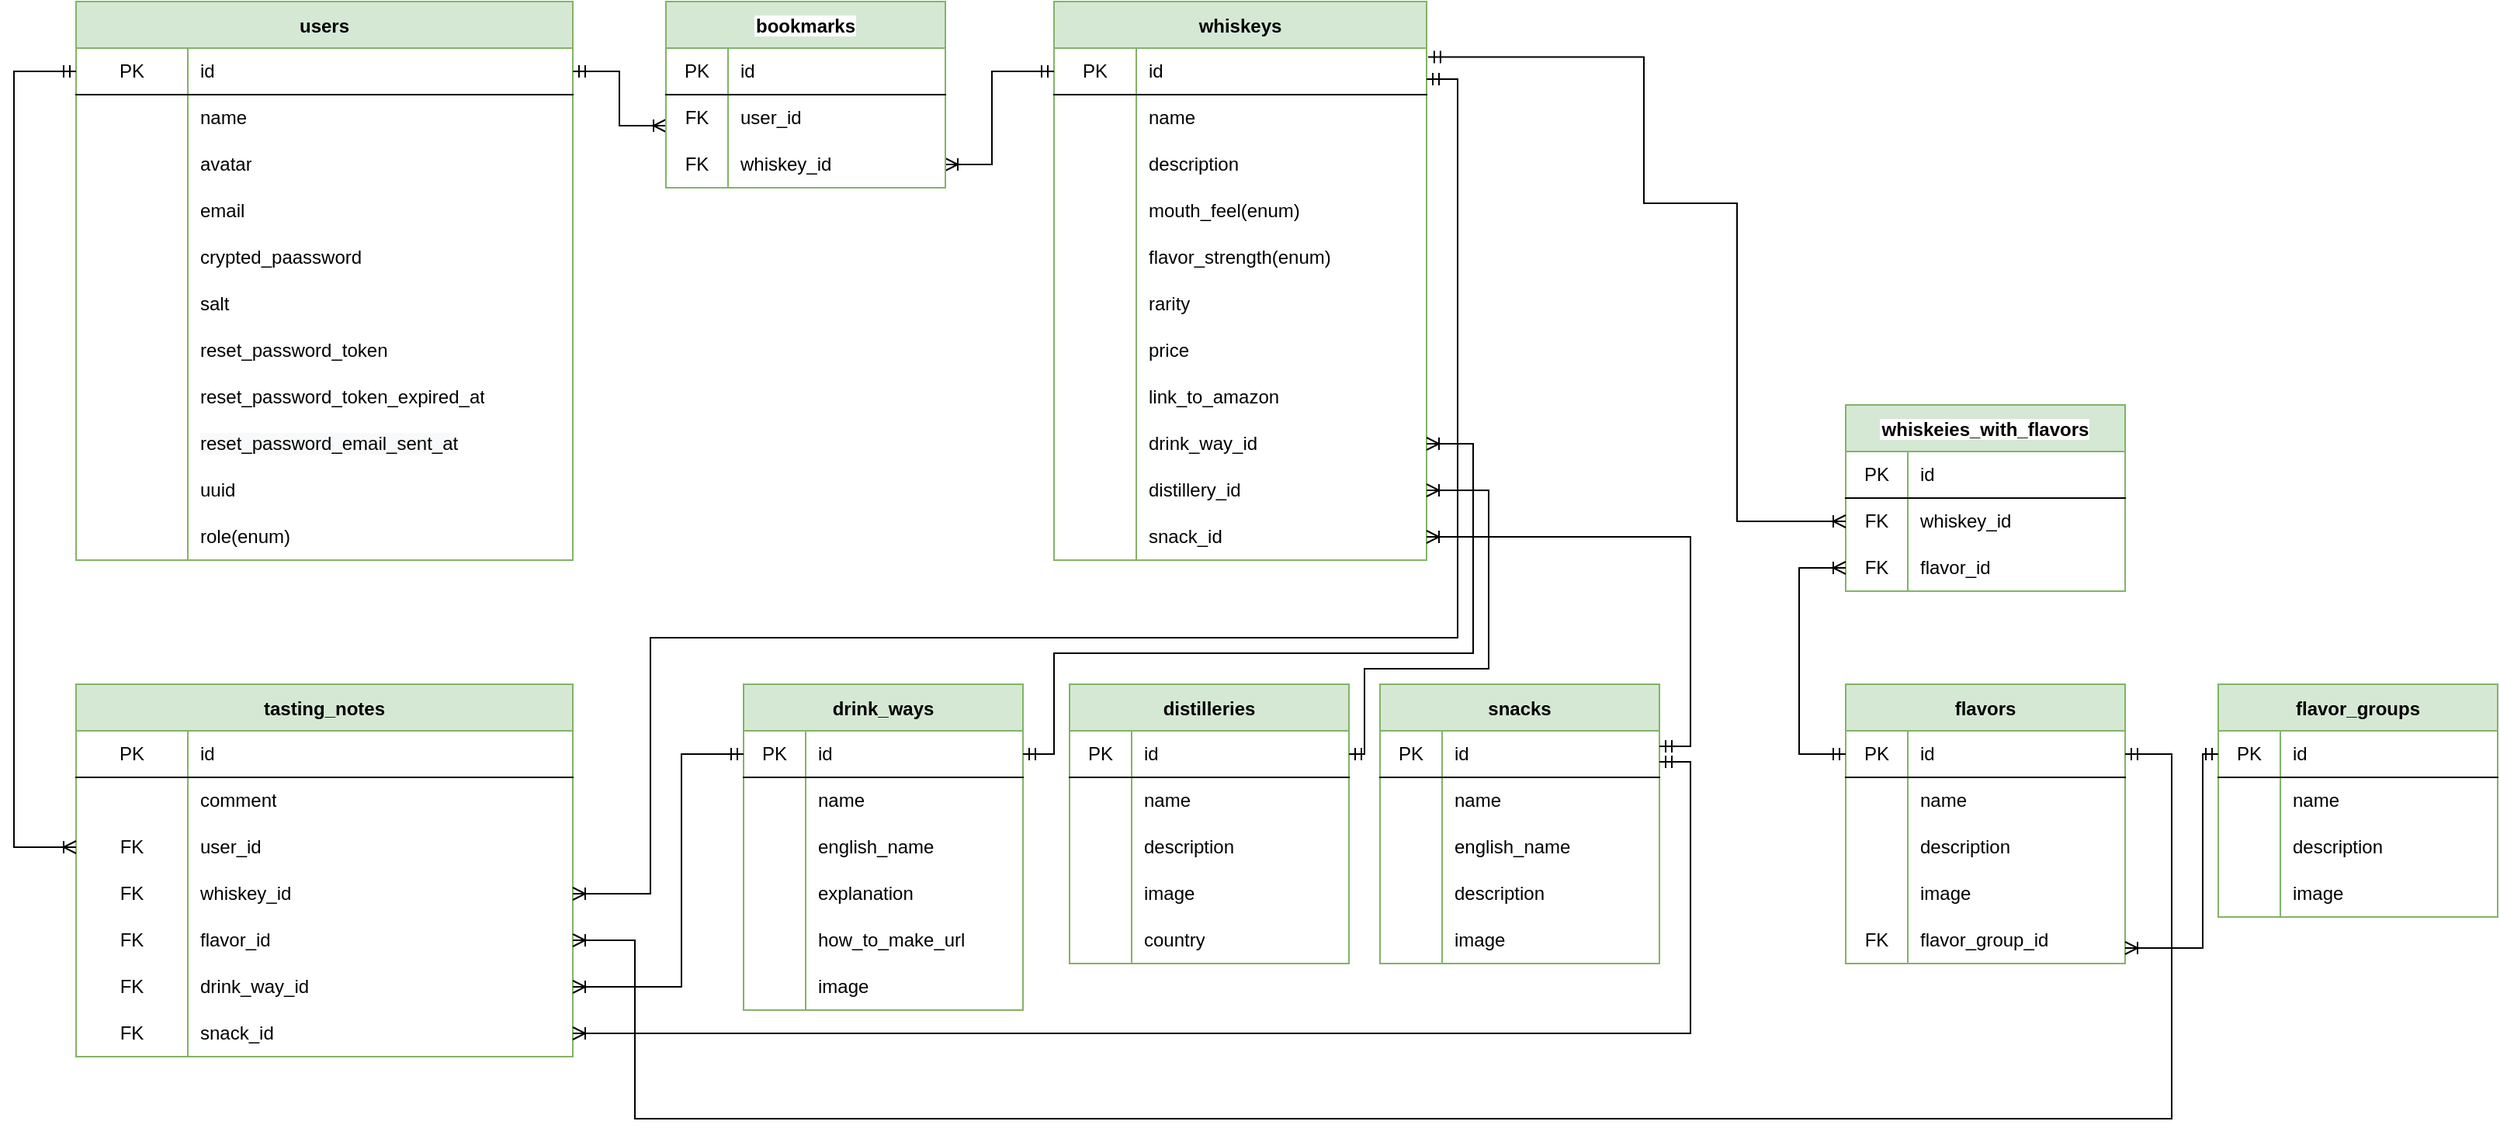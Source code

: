 <mxfile version="18.0.7" type="github">
  <diagram id="B6zozj2AaY3UkD2IrTkV" name="Page-1">
    <mxGraphModel dx="2291" dy="809" grid="1" gridSize="10" guides="1" tooltips="1" connect="1" arrows="1" fold="1" page="1" pageScale="1" pageWidth="827" pageHeight="1169" math="0" shadow="0">
      <root>
        <mxCell id="WIyWlLk6GJQsqaUBKTNV-0" />
        <mxCell id="WIyWlLk6GJQsqaUBKTNV-1" parent="WIyWlLk6GJQsqaUBKTNV-0" />
        <mxCell id="iAbm7mLu2YSf8Fx5eU8r-4" value="users" style="shape=table;startSize=30;container=1;collapsible=0;childLayout=tableLayout;fixedRows=1;rowLines=0;fontStyle=1;align=center;pointerEvents=1;fillColor=#d5e8d4;strokeColor=#82b366;" parent="WIyWlLk6GJQsqaUBKTNV-1" vertex="1">
          <mxGeometry x="-760" y="40" width="320" height="360" as="geometry" />
        </mxCell>
        <mxCell id="iAbm7mLu2YSf8Fx5eU8r-5" value="" style="shape=partialRectangle;html=1;whiteSpace=wrap;collapsible=0;dropTarget=0;pointerEvents=1;fillColor=none;top=0;left=0;bottom=1;right=0;points=[[0,0.5],[1,0.5]];portConstraint=eastwest;" parent="iAbm7mLu2YSf8Fx5eU8r-4" vertex="1">
          <mxGeometry y="30" width="320" height="30" as="geometry" />
        </mxCell>
        <mxCell id="iAbm7mLu2YSf8Fx5eU8r-6" value="PK" style="shape=partialRectangle;html=1;whiteSpace=wrap;connectable=0;fillColor=none;top=0;left=0;bottom=0;right=0;overflow=hidden;pointerEvents=1;" parent="iAbm7mLu2YSf8Fx5eU8r-5" vertex="1">
          <mxGeometry width="72" height="30" as="geometry">
            <mxRectangle width="72" height="30" as="alternateBounds" />
          </mxGeometry>
        </mxCell>
        <mxCell id="iAbm7mLu2YSf8Fx5eU8r-7" value="id" style="shape=partialRectangle;html=1;whiteSpace=wrap;connectable=0;fillColor=none;top=0;left=0;bottom=0;right=0;align=left;spacingLeft=6;overflow=hidden;pointerEvents=1;" parent="iAbm7mLu2YSf8Fx5eU8r-5" vertex="1">
          <mxGeometry x="72" width="248" height="30" as="geometry">
            <mxRectangle width="248" height="30" as="alternateBounds" />
          </mxGeometry>
        </mxCell>
        <mxCell id="iAbm7mLu2YSf8Fx5eU8r-8" value="" style="shape=partialRectangle;html=1;whiteSpace=wrap;collapsible=0;dropTarget=0;pointerEvents=1;fillColor=none;top=0;left=0;bottom=0;right=0;points=[[0,0.5],[1,0.5]];portConstraint=eastwest;" parent="iAbm7mLu2YSf8Fx5eU8r-4" vertex="1">
          <mxGeometry y="60" width="320" height="30" as="geometry" />
        </mxCell>
        <mxCell id="iAbm7mLu2YSf8Fx5eU8r-9" value="" style="shape=partialRectangle;html=1;whiteSpace=wrap;connectable=0;fillColor=none;top=0;left=0;bottom=0;right=0;overflow=hidden;pointerEvents=1;" parent="iAbm7mLu2YSf8Fx5eU8r-8" vertex="1">
          <mxGeometry width="72" height="30" as="geometry">
            <mxRectangle width="72" height="30" as="alternateBounds" />
          </mxGeometry>
        </mxCell>
        <mxCell id="iAbm7mLu2YSf8Fx5eU8r-10" value="name" style="shape=partialRectangle;html=1;whiteSpace=wrap;connectable=0;fillColor=none;top=0;left=0;bottom=0;right=0;align=left;spacingLeft=6;overflow=hidden;pointerEvents=1;" parent="iAbm7mLu2YSf8Fx5eU8r-8" vertex="1">
          <mxGeometry x="72" width="248" height="30" as="geometry">
            <mxRectangle width="248" height="30" as="alternateBounds" />
          </mxGeometry>
        </mxCell>
        <mxCell id="iAbm7mLu2YSf8Fx5eU8r-11" value="" style="shape=partialRectangle;html=1;whiteSpace=wrap;collapsible=0;dropTarget=0;pointerEvents=1;fillColor=none;top=0;left=0;bottom=0;right=0;points=[[0,0.5],[1,0.5]];portConstraint=eastwest;" parent="iAbm7mLu2YSf8Fx5eU8r-4" vertex="1">
          <mxGeometry y="90" width="320" height="30" as="geometry" />
        </mxCell>
        <mxCell id="iAbm7mLu2YSf8Fx5eU8r-12" value="" style="shape=partialRectangle;html=1;whiteSpace=wrap;connectable=0;fillColor=none;top=0;left=0;bottom=0;right=0;overflow=hidden;pointerEvents=1;" parent="iAbm7mLu2YSf8Fx5eU8r-11" vertex="1">
          <mxGeometry width="72" height="30" as="geometry">
            <mxRectangle width="72" height="30" as="alternateBounds" />
          </mxGeometry>
        </mxCell>
        <mxCell id="iAbm7mLu2YSf8Fx5eU8r-13" value="avatar" style="shape=partialRectangle;html=1;whiteSpace=wrap;connectable=0;fillColor=none;top=0;left=0;bottom=0;right=0;align=left;spacingLeft=6;overflow=hidden;pointerEvents=1;" parent="iAbm7mLu2YSf8Fx5eU8r-11" vertex="1">
          <mxGeometry x="72" width="248" height="30" as="geometry">
            <mxRectangle width="248" height="30" as="alternateBounds" />
          </mxGeometry>
        </mxCell>
        <mxCell id="iAbm7mLu2YSf8Fx5eU8r-25" style="shape=partialRectangle;html=1;whiteSpace=wrap;collapsible=0;dropTarget=0;pointerEvents=1;fillColor=none;top=0;left=0;bottom=0;right=0;points=[[0,0.5],[1,0.5]];portConstraint=eastwest;" parent="iAbm7mLu2YSf8Fx5eU8r-4" vertex="1">
          <mxGeometry y="120" width="320" height="30" as="geometry" />
        </mxCell>
        <mxCell id="iAbm7mLu2YSf8Fx5eU8r-26" style="shape=partialRectangle;html=1;whiteSpace=wrap;connectable=0;fillColor=none;top=0;left=0;bottom=0;right=0;overflow=hidden;pointerEvents=1;" parent="iAbm7mLu2YSf8Fx5eU8r-25" vertex="1">
          <mxGeometry width="72" height="30" as="geometry">
            <mxRectangle width="72" height="30" as="alternateBounds" />
          </mxGeometry>
        </mxCell>
        <mxCell id="iAbm7mLu2YSf8Fx5eU8r-27" value="email" style="shape=partialRectangle;html=1;whiteSpace=wrap;connectable=0;fillColor=none;top=0;left=0;bottom=0;right=0;align=left;spacingLeft=6;overflow=hidden;pointerEvents=1;" parent="iAbm7mLu2YSf8Fx5eU8r-25" vertex="1">
          <mxGeometry x="72" width="248" height="30" as="geometry">
            <mxRectangle width="248" height="30" as="alternateBounds" />
          </mxGeometry>
        </mxCell>
        <mxCell id="iAbm7mLu2YSf8Fx5eU8r-28" style="shape=partialRectangle;html=1;whiteSpace=wrap;collapsible=0;dropTarget=0;pointerEvents=1;fillColor=none;top=0;left=0;bottom=0;right=0;points=[[0,0.5],[1,0.5]];portConstraint=eastwest;" parent="iAbm7mLu2YSf8Fx5eU8r-4" vertex="1">
          <mxGeometry y="150" width="320" height="30" as="geometry" />
        </mxCell>
        <mxCell id="iAbm7mLu2YSf8Fx5eU8r-29" style="shape=partialRectangle;html=1;whiteSpace=wrap;connectable=0;fillColor=none;top=0;left=0;bottom=0;right=0;overflow=hidden;pointerEvents=1;" parent="iAbm7mLu2YSf8Fx5eU8r-28" vertex="1">
          <mxGeometry width="72" height="30" as="geometry">
            <mxRectangle width="72" height="30" as="alternateBounds" />
          </mxGeometry>
        </mxCell>
        <mxCell id="iAbm7mLu2YSf8Fx5eU8r-30" value="&lt;span style=&quot;background-color: rgb(255 , 255 , 255)&quot;&gt;crypted_paassword&lt;/span&gt;" style="shape=partialRectangle;html=1;whiteSpace=wrap;connectable=0;fillColor=none;top=0;left=0;bottom=0;right=0;align=left;spacingLeft=6;overflow=hidden;pointerEvents=1;" parent="iAbm7mLu2YSf8Fx5eU8r-28" vertex="1">
          <mxGeometry x="72" width="248" height="30" as="geometry">
            <mxRectangle width="248" height="30" as="alternateBounds" />
          </mxGeometry>
        </mxCell>
        <mxCell id="iAbm7mLu2YSf8Fx5eU8r-31" style="shape=partialRectangle;html=1;whiteSpace=wrap;collapsible=0;dropTarget=0;pointerEvents=1;fillColor=none;top=0;left=0;bottom=0;right=0;points=[[0,0.5],[1,0.5]];portConstraint=eastwest;" parent="iAbm7mLu2YSf8Fx5eU8r-4" vertex="1">
          <mxGeometry y="180" width="320" height="30" as="geometry" />
        </mxCell>
        <mxCell id="iAbm7mLu2YSf8Fx5eU8r-32" style="shape=partialRectangle;html=1;whiteSpace=wrap;connectable=0;fillColor=none;top=0;left=0;bottom=0;right=0;overflow=hidden;pointerEvents=1;" parent="iAbm7mLu2YSf8Fx5eU8r-31" vertex="1">
          <mxGeometry width="72" height="30" as="geometry">
            <mxRectangle width="72" height="30" as="alternateBounds" />
          </mxGeometry>
        </mxCell>
        <mxCell id="iAbm7mLu2YSf8Fx5eU8r-33" value="salt" style="shape=partialRectangle;html=1;whiteSpace=wrap;connectable=0;fillColor=none;top=0;left=0;bottom=0;right=0;align=left;spacingLeft=6;overflow=hidden;pointerEvents=1;" parent="iAbm7mLu2YSf8Fx5eU8r-31" vertex="1">
          <mxGeometry x="72" width="248" height="30" as="geometry">
            <mxRectangle width="248" height="30" as="alternateBounds" />
          </mxGeometry>
        </mxCell>
        <mxCell id="iAbm7mLu2YSf8Fx5eU8r-34" style="shape=partialRectangle;html=1;whiteSpace=wrap;collapsible=0;dropTarget=0;pointerEvents=1;fillColor=none;top=0;left=0;bottom=0;right=0;points=[[0,0.5],[1,0.5]];portConstraint=eastwest;" parent="iAbm7mLu2YSf8Fx5eU8r-4" vertex="1">
          <mxGeometry y="210" width="320" height="30" as="geometry" />
        </mxCell>
        <mxCell id="iAbm7mLu2YSf8Fx5eU8r-35" style="shape=partialRectangle;html=1;whiteSpace=wrap;connectable=0;fillColor=none;top=0;left=0;bottom=0;right=0;overflow=hidden;pointerEvents=1;" parent="iAbm7mLu2YSf8Fx5eU8r-34" vertex="1">
          <mxGeometry width="72" height="30" as="geometry">
            <mxRectangle width="72" height="30" as="alternateBounds" />
          </mxGeometry>
        </mxCell>
        <mxCell id="iAbm7mLu2YSf8Fx5eU8r-36" value="reset_password_token" style="shape=partialRectangle;html=1;whiteSpace=wrap;connectable=0;fillColor=none;top=0;left=0;bottom=0;right=0;align=left;spacingLeft=6;overflow=hidden;pointerEvents=1;" parent="iAbm7mLu2YSf8Fx5eU8r-34" vertex="1">
          <mxGeometry x="72" width="248" height="30" as="geometry">
            <mxRectangle width="248" height="30" as="alternateBounds" />
          </mxGeometry>
        </mxCell>
        <mxCell id="iAbm7mLu2YSf8Fx5eU8r-43" style="shape=partialRectangle;html=1;whiteSpace=wrap;collapsible=0;dropTarget=0;pointerEvents=1;fillColor=none;top=0;left=0;bottom=0;right=0;points=[[0,0.5],[1,0.5]];portConstraint=eastwest;" parent="iAbm7mLu2YSf8Fx5eU8r-4" vertex="1">
          <mxGeometry y="240" width="320" height="30" as="geometry" />
        </mxCell>
        <mxCell id="iAbm7mLu2YSf8Fx5eU8r-44" style="shape=partialRectangle;html=1;whiteSpace=wrap;connectable=0;fillColor=none;top=0;left=0;bottom=0;right=0;overflow=hidden;pointerEvents=1;" parent="iAbm7mLu2YSf8Fx5eU8r-43" vertex="1">
          <mxGeometry width="72" height="30" as="geometry">
            <mxRectangle width="72" height="30" as="alternateBounds" />
          </mxGeometry>
        </mxCell>
        <mxCell id="iAbm7mLu2YSf8Fx5eU8r-45" value="&lt;span&gt;reset_password_token_expired_at&lt;br&gt;&lt;/span&gt;" style="shape=partialRectangle;html=1;whiteSpace=wrap;connectable=0;fillColor=none;top=0;left=0;bottom=0;right=0;align=left;spacingLeft=6;overflow=hidden;pointerEvents=1;" parent="iAbm7mLu2YSf8Fx5eU8r-43" vertex="1">
          <mxGeometry x="72" width="248" height="30" as="geometry">
            <mxRectangle width="248" height="30" as="alternateBounds" />
          </mxGeometry>
        </mxCell>
        <mxCell id="iAbm7mLu2YSf8Fx5eU8r-40" style="shape=partialRectangle;html=1;whiteSpace=wrap;collapsible=0;dropTarget=0;pointerEvents=1;fillColor=none;top=0;left=0;bottom=0;right=0;points=[[0,0.5],[1,0.5]];portConstraint=eastwest;" parent="iAbm7mLu2YSf8Fx5eU8r-4" vertex="1">
          <mxGeometry y="270" width="320" height="30" as="geometry" />
        </mxCell>
        <mxCell id="iAbm7mLu2YSf8Fx5eU8r-41" style="shape=partialRectangle;html=1;whiteSpace=wrap;connectable=0;fillColor=none;top=0;left=0;bottom=0;right=0;overflow=hidden;pointerEvents=1;" parent="iAbm7mLu2YSf8Fx5eU8r-40" vertex="1">
          <mxGeometry width="72" height="30" as="geometry">
            <mxRectangle width="72" height="30" as="alternateBounds" />
          </mxGeometry>
        </mxCell>
        <mxCell id="iAbm7mLu2YSf8Fx5eU8r-42" value="&lt;span style=&quot;color: rgb(0 , 0 , 0) ; font-family: &amp;#34;helvetica&amp;#34; ; font-size: 12px ; font-style: normal ; font-weight: 400 ; letter-spacing: normal ; text-align: left ; text-indent: 0px ; text-transform: none ; word-spacing: 0px ; background-color: rgb(248 , 249 , 250) ; display: inline ; float: none&quot;&gt;reset_password_email_sent_at&lt;/span&gt;" style="shape=partialRectangle;html=1;whiteSpace=wrap;connectable=0;fillColor=none;top=0;left=0;bottom=0;right=0;align=left;spacingLeft=6;overflow=hidden;pointerEvents=1;" parent="iAbm7mLu2YSf8Fx5eU8r-40" vertex="1">
          <mxGeometry x="72" width="248" height="30" as="geometry">
            <mxRectangle width="248" height="30" as="alternateBounds" />
          </mxGeometry>
        </mxCell>
        <mxCell id="iAbm7mLu2YSf8Fx5eU8r-37" style="shape=partialRectangle;html=1;whiteSpace=wrap;collapsible=0;dropTarget=0;pointerEvents=1;fillColor=none;top=0;left=0;bottom=0;right=0;points=[[0,0.5],[1,0.5]];portConstraint=eastwest;" parent="iAbm7mLu2YSf8Fx5eU8r-4" vertex="1">
          <mxGeometry y="300" width="320" height="30" as="geometry" />
        </mxCell>
        <mxCell id="iAbm7mLu2YSf8Fx5eU8r-38" style="shape=partialRectangle;html=1;whiteSpace=wrap;connectable=0;fillColor=none;top=0;left=0;bottom=0;right=0;overflow=hidden;pointerEvents=1;" parent="iAbm7mLu2YSf8Fx5eU8r-37" vertex="1">
          <mxGeometry width="72" height="30" as="geometry">
            <mxRectangle width="72" height="30" as="alternateBounds" />
          </mxGeometry>
        </mxCell>
        <mxCell id="iAbm7mLu2YSf8Fx5eU8r-39" value="uuid" style="shape=partialRectangle;html=1;whiteSpace=wrap;connectable=0;fillColor=none;top=0;left=0;bottom=0;right=0;align=left;spacingLeft=6;overflow=hidden;pointerEvents=1;" parent="iAbm7mLu2YSf8Fx5eU8r-37" vertex="1">
          <mxGeometry x="72" width="248" height="30" as="geometry">
            <mxRectangle width="248" height="30" as="alternateBounds" />
          </mxGeometry>
        </mxCell>
        <mxCell id="iAbm7mLu2YSf8Fx5eU8r-49" style="shape=partialRectangle;html=1;whiteSpace=wrap;collapsible=0;dropTarget=0;pointerEvents=1;fillColor=none;top=0;left=0;bottom=0;right=0;points=[[0,0.5],[1,0.5]];portConstraint=eastwest;" parent="iAbm7mLu2YSf8Fx5eU8r-4" vertex="1">
          <mxGeometry y="330" width="320" height="30" as="geometry" />
        </mxCell>
        <mxCell id="iAbm7mLu2YSf8Fx5eU8r-50" style="shape=partialRectangle;html=1;whiteSpace=wrap;connectable=0;fillColor=none;top=0;left=0;bottom=0;right=0;overflow=hidden;pointerEvents=1;" parent="iAbm7mLu2YSf8Fx5eU8r-49" vertex="1">
          <mxGeometry width="72" height="30" as="geometry">
            <mxRectangle width="72" height="30" as="alternateBounds" />
          </mxGeometry>
        </mxCell>
        <mxCell id="iAbm7mLu2YSf8Fx5eU8r-51" value="role(enum)" style="shape=partialRectangle;html=1;whiteSpace=wrap;connectable=0;fillColor=none;top=0;left=0;bottom=0;right=0;align=left;spacingLeft=6;overflow=hidden;pointerEvents=1;" parent="iAbm7mLu2YSf8Fx5eU8r-49" vertex="1">
          <mxGeometry x="72" width="248" height="30" as="geometry">
            <mxRectangle width="248" height="30" as="alternateBounds" />
          </mxGeometry>
        </mxCell>
        <mxCell id="N8TpfTawvCsR-sJTv87n-3" value="" style="edgeStyle=orthogonalEdgeStyle;fontSize=12;html=1;endArrow=ERoneToMany;startArrow=ERmandOne;rounded=0;entryX=1;entryY=0.5;entryDx=0;entryDy=0;exitX=1;exitY=0.5;exitDx=0;exitDy=0;" parent="iAbm7mLu2YSf8Fx5eU8r-4" source="iAbm7mLu2YSf8Fx5eU8r-5" edge="1">
          <mxGeometry width="100" height="100" relative="1" as="geometry">
            <mxPoint x="480" y="-20" as="sourcePoint" />
            <mxPoint x="380" y="80" as="targetPoint" />
            <Array as="points">
              <mxPoint x="350" y="45" />
              <mxPoint x="350" y="80" />
            </Array>
          </mxGeometry>
        </mxCell>
        <mxCell id="iAbm7mLu2YSf8Fx5eU8r-76" value="flavors" style="shape=table;startSize=30;container=1;collapsible=0;childLayout=tableLayout;fixedRows=1;rowLines=0;fontStyle=1;align=center;pointerEvents=1;fillColor=#d5e8d4;strokeColor=#82b366;" parent="WIyWlLk6GJQsqaUBKTNV-1" vertex="1">
          <mxGeometry x="380" y="480" width="180" height="180" as="geometry" />
        </mxCell>
        <mxCell id="iAbm7mLu2YSf8Fx5eU8r-77" value="" style="shape=partialRectangle;html=1;whiteSpace=wrap;collapsible=0;dropTarget=0;pointerEvents=1;fillColor=none;top=0;left=0;bottom=1;right=0;points=[[0,0.5],[1,0.5]];portConstraint=eastwest;" parent="iAbm7mLu2YSf8Fx5eU8r-76" vertex="1">
          <mxGeometry y="30" width="180" height="30" as="geometry" />
        </mxCell>
        <mxCell id="iAbm7mLu2YSf8Fx5eU8r-78" value="PK" style="shape=partialRectangle;html=1;whiteSpace=wrap;connectable=0;fillColor=none;top=0;left=0;bottom=0;right=0;overflow=hidden;pointerEvents=1;" parent="iAbm7mLu2YSf8Fx5eU8r-77" vertex="1">
          <mxGeometry width="40" height="30" as="geometry">
            <mxRectangle width="40" height="30" as="alternateBounds" />
          </mxGeometry>
        </mxCell>
        <mxCell id="iAbm7mLu2YSf8Fx5eU8r-79" value="id" style="shape=partialRectangle;html=1;whiteSpace=wrap;connectable=0;fillColor=none;top=0;left=0;bottom=0;right=0;align=left;spacingLeft=6;overflow=hidden;pointerEvents=1;" parent="iAbm7mLu2YSf8Fx5eU8r-77" vertex="1">
          <mxGeometry x="40" width="140" height="30" as="geometry">
            <mxRectangle width="140" height="30" as="alternateBounds" />
          </mxGeometry>
        </mxCell>
        <mxCell id="iAbm7mLu2YSf8Fx5eU8r-80" value="" style="shape=partialRectangle;html=1;whiteSpace=wrap;collapsible=0;dropTarget=0;pointerEvents=1;fillColor=none;top=0;left=0;bottom=0;right=0;points=[[0,0.5],[1,0.5]];portConstraint=eastwest;" parent="iAbm7mLu2YSf8Fx5eU8r-76" vertex="1">
          <mxGeometry y="60" width="180" height="30" as="geometry" />
        </mxCell>
        <mxCell id="iAbm7mLu2YSf8Fx5eU8r-81" value="" style="shape=partialRectangle;html=1;whiteSpace=wrap;connectable=0;fillColor=none;top=0;left=0;bottom=0;right=0;overflow=hidden;pointerEvents=1;" parent="iAbm7mLu2YSf8Fx5eU8r-80" vertex="1">
          <mxGeometry width="40" height="30" as="geometry">
            <mxRectangle width="40" height="30" as="alternateBounds" />
          </mxGeometry>
        </mxCell>
        <mxCell id="iAbm7mLu2YSf8Fx5eU8r-82" value="name" style="shape=partialRectangle;html=1;whiteSpace=wrap;connectable=0;fillColor=none;top=0;left=0;bottom=0;right=0;align=left;spacingLeft=6;overflow=hidden;pointerEvents=1;" parent="iAbm7mLu2YSf8Fx5eU8r-80" vertex="1">
          <mxGeometry x="40" width="140" height="30" as="geometry">
            <mxRectangle width="140" height="30" as="alternateBounds" />
          </mxGeometry>
        </mxCell>
        <mxCell id="iAbm7mLu2YSf8Fx5eU8r-83" value="" style="shape=partialRectangle;html=1;whiteSpace=wrap;collapsible=0;dropTarget=0;pointerEvents=1;fillColor=none;top=0;left=0;bottom=0;right=0;points=[[0,0.5],[1,0.5]];portConstraint=eastwest;" parent="iAbm7mLu2YSf8Fx5eU8r-76" vertex="1">
          <mxGeometry y="90" width="180" height="30" as="geometry" />
        </mxCell>
        <mxCell id="iAbm7mLu2YSf8Fx5eU8r-84" value="" style="shape=partialRectangle;html=1;whiteSpace=wrap;connectable=0;fillColor=none;top=0;left=0;bottom=0;right=0;overflow=hidden;pointerEvents=1;" parent="iAbm7mLu2YSf8Fx5eU8r-83" vertex="1">
          <mxGeometry width="40" height="30" as="geometry">
            <mxRectangle width="40" height="30" as="alternateBounds" />
          </mxGeometry>
        </mxCell>
        <mxCell id="iAbm7mLu2YSf8Fx5eU8r-85" value="description" style="shape=partialRectangle;html=1;whiteSpace=wrap;connectable=0;fillColor=none;top=0;left=0;bottom=0;right=0;align=left;spacingLeft=6;overflow=hidden;pointerEvents=1;" parent="iAbm7mLu2YSf8Fx5eU8r-83" vertex="1">
          <mxGeometry x="40" width="140" height="30" as="geometry">
            <mxRectangle width="140" height="30" as="alternateBounds" />
          </mxGeometry>
        </mxCell>
        <mxCell id="iAbm7mLu2YSf8Fx5eU8r-302" style="shape=partialRectangle;html=1;whiteSpace=wrap;collapsible=0;dropTarget=0;pointerEvents=1;fillColor=none;top=0;left=0;bottom=0;right=0;points=[[0,0.5],[1,0.5]];portConstraint=eastwest;" parent="iAbm7mLu2YSf8Fx5eU8r-76" vertex="1">
          <mxGeometry y="120" width="180" height="30" as="geometry" />
        </mxCell>
        <mxCell id="iAbm7mLu2YSf8Fx5eU8r-303" style="shape=partialRectangle;html=1;whiteSpace=wrap;connectable=0;fillColor=none;top=0;left=0;bottom=0;right=0;overflow=hidden;pointerEvents=1;" parent="iAbm7mLu2YSf8Fx5eU8r-302" vertex="1">
          <mxGeometry width="40" height="30" as="geometry">
            <mxRectangle width="40" height="30" as="alternateBounds" />
          </mxGeometry>
        </mxCell>
        <mxCell id="iAbm7mLu2YSf8Fx5eU8r-304" value="image" style="shape=partialRectangle;html=1;whiteSpace=wrap;connectable=0;fillColor=none;top=0;left=0;bottom=0;right=0;align=left;spacingLeft=6;overflow=hidden;pointerEvents=1;" parent="iAbm7mLu2YSf8Fx5eU8r-302" vertex="1">
          <mxGeometry x="40" width="140" height="30" as="geometry">
            <mxRectangle width="140" height="30" as="alternateBounds" />
          </mxGeometry>
        </mxCell>
        <mxCell id="iAbm7mLu2YSf8Fx5eU8r-86" style="shape=partialRectangle;html=1;whiteSpace=wrap;collapsible=0;dropTarget=0;pointerEvents=1;fillColor=none;top=0;left=0;bottom=0;right=0;points=[[0,0.5],[1,0.5]];portConstraint=eastwest;" parent="iAbm7mLu2YSf8Fx5eU8r-76" vertex="1">
          <mxGeometry y="150" width="180" height="30" as="geometry" />
        </mxCell>
        <mxCell id="iAbm7mLu2YSf8Fx5eU8r-87" value="FK" style="shape=partialRectangle;html=1;whiteSpace=wrap;connectable=0;fillColor=none;top=0;left=0;bottom=0;right=0;overflow=hidden;pointerEvents=1;" parent="iAbm7mLu2YSf8Fx5eU8r-86" vertex="1">
          <mxGeometry width="40" height="30" as="geometry">
            <mxRectangle width="40" height="30" as="alternateBounds" />
          </mxGeometry>
        </mxCell>
        <mxCell id="iAbm7mLu2YSf8Fx5eU8r-88" value="flavor_group_id" style="shape=partialRectangle;html=1;whiteSpace=wrap;connectable=0;fillColor=none;top=0;left=0;bottom=0;right=0;align=left;spacingLeft=6;overflow=hidden;pointerEvents=1;" parent="iAbm7mLu2YSf8Fx5eU8r-86" vertex="1">
          <mxGeometry x="40" width="140" height="30" as="geometry">
            <mxRectangle width="140" height="30" as="alternateBounds" />
          </mxGeometry>
        </mxCell>
        <mxCell id="iAbm7mLu2YSf8Fx5eU8r-104" value="whiskeys" style="shape=table;startSize=30;container=1;collapsible=0;childLayout=tableLayout;fixedRows=1;rowLines=0;fontStyle=1;align=center;pointerEvents=1;fillColor=#d5e8d4;strokeColor=#82b366;" parent="WIyWlLk6GJQsqaUBKTNV-1" vertex="1">
          <mxGeometry x="-130" y="40" width="240" height="360" as="geometry" />
        </mxCell>
        <mxCell id="iAbm7mLu2YSf8Fx5eU8r-105" value="" style="shape=partialRectangle;html=1;whiteSpace=wrap;collapsible=0;dropTarget=0;pointerEvents=1;fillColor=none;top=0;left=0;bottom=1;right=0;points=[[0,0.5],[1,0.5]];portConstraint=eastwest;" parent="iAbm7mLu2YSf8Fx5eU8r-104" vertex="1">
          <mxGeometry y="30" width="240" height="30" as="geometry" />
        </mxCell>
        <mxCell id="iAbm7mLu2YSf8Fx5eU8r-106" value="PK" style="shape=partialRectangle;html=1;whiteSpace=wrap;connectable=0;fillColor=none;top=0;left=0;bottom=0;right=0;overflow=hidden;pointerEvents=1;" parent="iAbm7mLu2YSf8Fx5eU8r-105" vertex="1">
          <mxGeometry width="53" height="30" as="geometry">
            <mxRectangle width="53" height="30" as="alternateBounds" />
          </mxGeometry>
        </mxCell>
        <mxCell id="iAbm7mLu2YSf8Fx5eU8r-107" value="id" style="shape=partialRectangle;html=1;whiteSpace=wrap;connectable=0;fillColor=none;top=0;left=0;bottom=0;right=0;align=left;spacingLeft=6;overflow=hidden;pointerEvents=1;" parent="iAbm7mLu2YSf8Fx5eU8r-105" vertex="1">
          <mxGeometry x="53" width="187" height="30" as="geometry">
            <mxRectangle width="187" height="30" as="alternateBounds" />
          </mxGeometry>
        </mxCell>
        <mxCell id="iAbm7mLu2YSf8Fx5eU8r-108" value="" style="shape=partialRectangle;html=1;whiteSpace=wrap;collapsible=0;dropTarget=0;pointerEvents=1;fillColor=none;top=0;left=0;bottom=0;right=0;points=[[0,0.5],[1,0.5]];portConstraint=eastwest;" parent="iAbm7mLu2YSf8Fx5eU8r-104" vertex="1">
          <mxGeometry y="60" width="240" height="30" as="geometry" />
        </mxCell>
        <mxCell id="iAbm7mLu2YSf8Fx5eU8r-109" value="" style="shape=partialRectangle;html=1;whiteSpace=wrap;connectable=0;fillColor=none;top=0;left=0;bottom=0;right=0;overflow=hidden;pointerEvents=1;" parent="iAbm7mLu2YSf8Fx5eU8r-108" vertex="1">
          <mxGeometry width="53" height="30" as="geometry">
            <mxRectangle width="53" height="30" as="alternateBounds" />
          </mxGeometry>
        </mxCell>
        <mxCell id="iAbm7mLu2YSf8Fx5eU8r-110" value="name" style="shape=partialRectangle;html=1;whiteSpace=wrap;connectable=0;fillColor=none;top=0;left=0;bottom=0;right=0;align=left;spacingLeft=6;overflow=hidden;pointerEvents=1;" parent="iAbm7mLu2YSf8Fx5eU8r-108" vertex="1">
          <mxGeometry x="53" width="187" height="30" as="geometry">
            <mxRectangle width="187" height="30" as="alternateBounds" />
          </mxGeometry>
        </mxCell>
        <mxCell id="iAbm7mLu2YSf8Fx5eU8r-111" value="" style="shape=partialRectangle;html=1;whiteSpace=wrap;collapsible=0;dropTarget=0;pointerEvents=1;fillColor=none;top=0;left=0;bottom=0;right=0;points=[[0,0.5],[1,0.5]];portConstraint=eastwest;" parent="iAbm7mLu2YSf8Fx5eU8r-104" vertex="1">
          <mxGeometry y="90" width="240" height="30" as="geometry" />
        </mxCell>
        <mxCell id="iAbm7mLu2YSf8Fx5eU8r-112" value="" style="shape=partialRectangle;html=1;whiteSpace=wrap;connectable=0;fillColor=none;top=0;left=0;bottom=0;right=0;overflow=hidden;pointerEvents=1;" parent="iAbm7mLu2YSf8Fx5eU8r-111" vertex="1">
          <mxGeometry width="53" height="30" as="geometry">
            <mxRectangle width="53" height="30" as="alternateBounds" />
          </mxGeometry>
        </mxCell>
        <mxCell id="iAbm7mLu2YSf8Fx5eU8r-113" value="description" style="shape=partialRectangle;html=1;whiteSpace=wrap;connectable=0;fillColor=none;top=0;left=0;bottom=0;right=0;align=left;spacingLeft=6;overflow=hidden;pointerEvents=1;" parent="iAbm7mLu2YSf8Fx5eU8r-111" vertex="1">
          <mxGeometry x="53" width="187" height="30" as="geometry">
            <mxRectangle width="187" height="30" as="alternateBounds" />
          </mxGeometry>
        </mxCell>
        <mxCell id="iAbm7mLu2YSf8Fx5eU8r-114" style="shape=partialRectangle;html=1;whiteSpace=wrap;collapsible=0;dropTarget=0;pointerEvents=1;fillColor=none;top=0;left=0;bottom=0;right=0;points=[[0,0.5],[1,0.5]];portConstraint=eastwest;" parent="iAbm7mLu2YSf8Fx5eU8r-104" vertex="1">
          <mxGeometry y="120" width="240" height="30" as="geometry" />
        </mxCell>
        <mxCell id="iAbm7mLu2YSf8Fx5eU8r-115" style="shape=partialRectangle;html=1;whiteSpace=wrap;connectable=0;fillColor=none;top=0;left=0;bottom=0;right=0;overflow=hidden;pointerEvents=1;" parent="iAbm7mLu2YSf8Fx5eU8r-114" vertex="1">
          <mxGeometry width="53" height="30" as="geometry">
            <mxRectangle width="53" height="30" as="alternateBounds" />
          </mxGeometry>
        </mxCell>
        <mxCell id="iAbm7mLu2YSf8Fx5eU8r-116" value="mouth_feel(enum)" style="shape=partialRectangle;html=1;whiteSpace=wrap;connectable=0;fillColor=none;top=0;left=0;bottom=0;right=0;align=left;spacingLeft=6;overflow=hidden;pointerEvents=1;" parent="iAbm7mLu2YSf8Fx5eU8r-114" vertex="1">
          <mxGeometry x="53" width="187" height="30" as="geometry">
            <mxRectangle width="187" height="30" as="alternateBounds" />
          </mxGeometry>
        </mxCell>
        <mxCell id="iAbm7mLu2YSf8Fx5eU8r-117" style="shape=partialRectangle;html=1;whiteSpace=wrap;collapsible=0;dropTarget=0;pointerEvents=1;fillColor=none;top=0;left=0;bottom=0;right=0;points=[[0,0.5],[1,0.5]];portConstraint=eastwest;" parent="iAbm7mLu2YSf8Fx5eU8r-104" vertex="1">
          <mxGeometry y="150" width="240" height="30" as="geometry" />
        </mxCell>
        <mxCell id="iAbm7mLu2YSf8Fx5eU8r-118" style="shape=partialRectangle;html=1;whiteSpace=wrap;connectable=0;fillColor=none;top=0;left=0;bottom=0;right=0;overflow=hidden;pointerEvents=1;" parent="iAbm7mLu2YSf8Fx5eU8r-117" vertex="1">
          <mxGeometry width="53" height="30" as="geometry">
            <mxRectangle width="53" height="30" as="alternateBounds" />
          </mxGeometry>
        </mxCell>
        <mxCell id="iAbm7mLu2YSf8Fx5eU8r-119" value="flavor_strength(enum)" style="shape=partialRectangle;html=1;whiteSpace=wrap;connectable=0;fillColor=none;top=0;left=0;bottom=0;right=0;align=left;spacingLeft=6;overflow=hidden;pointerEvents=1;" parent="iAbm7mLu2YSf8Fx5eU8r-117" vertex="1">
          <mxGeometry x="53" width="187" height="30" as="geometry">
            <mxRectangle width="187" height="30" as="alternateBounds" />
          </mxGeometry>
        </mxCell>
        <mxCell id="iAbm7mLu2YSf8Fx5eU8r-120" style="shape=partialRectangle;html=1;whiteSpace=wrap;collapsible=0;dropTarget=0;pointerEvents=1;fillColor=none;top=0;left=0;bottom=0;right=0;points=[[0,0.5],[1,0.5]];portConstraint=eastwest;" parent="iAbm7mLu2YSf8Fx5eU8r-104" vertex="1">
          <mxGeometry y="180" width="240" height="30" as="geometry" />
        </mxCell>
        <mxCell id="iAbm7mLu2YSf8Fx5eU8r-121" style="shape=partialRectangle;html=1;whiteSpace=wrap;connectable=0;fillColor=none;top=0;left=0;bottom=0;right=0;overflow=hidden;pointerEvents=1;" parent="iAbm7mLu2YSf8Fx5eU8r-120" vertex="1">
          <mxGeometry width="53" height="30" as="geometry">
            <mxRectangle width="53" height="30" as="alternateBounds" />
          </mxGeometry>
        </mxCell>
        <mxCell id="iAbm7mLu2YSf8Fx5eU8r-122" value="rarity" style="shape=partialRectangle;html=1;whiteSpace=wrap;connectable=0;fillColor=none;top=0;left=0;bottom=0;right=0;align=left;spacingLeft=6;overflow=hidden;pointerEvents=1;" parent="iAbm7mLu2YSf8Fx5eU8r-120" vertex="1">
          <mxGeometry x="53" width="187" height="30" as="geometry">
            <mxRectangle width="187" height="30" as="alternateBounds" />
          </mxGeometry>
        </mxCell>
        <mxCell id="iAbm7mLu2YSf8Fx5eU8r-123" style="shape=partialRectangle;html=1;whiteSpace=wrap;collapsible=0;dropTarget=0;pointerEvents=1;fillColor=none;top=0;left=0;bottom=0;right=0;points=[[0,0.5],[1,0.5]];portConstraint=eastwest;" parent="iAbm7mLu2YSf8Fx5eU8r-104" vertex="1">
          <mxGeometry y="210" width="240" height="30" as="geometry" />
        </mxCell>
        <mxCell id="iAbm7mLu2YSf8Fx5eU8r-124" style="shape=partialRectangle;html=1;whiteSpace=wrap;connectable=0;fillColor=none;top=0;left=0;bottom=0;right=0;overflow=hidden;pointerEvents=1;" parent="iAbm7mLu2YSf8Fx5eU8r-123" vertex="1">
          <mxGeometry width="53" height="30" as="geometry">
            <mxRectangle width="53" height="30" as="alternateBounds" />
          </mxGeometry>
        </mxCell>
        <mxCell id="iAbm7mLu2YSf8Fx5eU8r-125" value="price" style="shape=partialRectangle;html=1;whiteSpace=wrap;connectable=0;fillColor=none;top=0;left=0;bottom=0;right=0;align=left;spacingLeft=6;overflow=hidden;pointerEvents=1;" parent="iAbm7mLu2YSf8Fx5eU8r-123" vertex="1">
          <mxGeometry x="53" width="187" height="30" as="geometry">
            <mxRectangle width="187" height="30" as="alternateBounds" />
          </mxGeometry>
        </mxCell>
        <mxCell id="iAbm7mLu2YSf8Fx5eU8r-126" style="shape=partialRectangle;html=1;whiteSpace=wrap;collapsible=0;dropTarget=0;pointerEvents=1;fillColor=none;top=0;left=0;bottom=0;right=0;points=[[0,0.5],[1,0.5]];portConstraint=eastwest;" parent="iAbm7mLu2YSf8Fx5eU8r-104" vertex="1">
          <mxGeometry y="240" width="240" height="30" as="geometry" />
        </mxCell>
        <mxCell id="iAbm7mLu2YSf8Fx5eU8r-127" style="shape=partialRectangle;html=1;whiteSpace=wrap;connectable=0;fillColor=none;top=0;left=0;bottom=0;right=0;overflow=hidden;pointerEvents=1;" parent="iAbm7mLu2YSf8Fx5eU8r-126" vertex="1">
          <mxGeometry width="53" height="30" as="geometry">
            <mxRectangle width="53" height="30" as="alternateBounds" />
          </mxGeometry>
        </mxCell>
        <mxCell id="iAbm7mLu2YSf8Fx5eU8r-128" value="link_to_amazon" style="shape=partialRectangle;html=1;whiteSpace=wrap;connectable=0;fillColor=none;top=0;left=0;bottom=0;right=0;align=left;spacingLeft=6;overflow=hidden;pointerEvents=1;" parent="iAbm7mLu2YSf8Fx5eU8r-126" vertex="1">
          <mxGeometry x="53" width="187" height="30" as="geometry">
            <mxRectangle width="187" height="30" as="alternateBounds" />
          </mxGeometry>
        </mxCell>
        <mxCell id="N8TpfTawvCsR-sJTv87n-7" style="shape=partialRectangle;html=1;whiteSpace=wrap;collapsible=0;dropTarget=0;pointerEvents=1;fillColor=none;top=0;left=0;bottom=0;right=0;points=[[0,0.5],[1,0.5]];portConstraint=eastwest;" parent="iAbm7mLu2YSf8Fx5eU8r-104" vertex="1">
          <mxGeometry y="270" width="240" height="30" as="geometry" />
        </mxCell>
        <mxCell id="N8TpfTawvCsR-sJTv87n-8" style="shape=partialRectangle;html=1;whiteSpace=wrap;connectable=0;fillColor=none;top=0;left=0;bottom=0;right=0;overflow=hidden;pointerEvents=1;" parent="N8TpfTawvCsR-sJTv87n-7" vertex="1">
          <mxGeometry width="53" height="30" as="geometry">
            <mxRectangle width="53" height="30" as="alternateBounds" />
          </mxGeometry>
        </mxCell>
        <mxCell id="N8TpfTawvCsR-sJTv87n-9" value="drink_way_id" style="shape=partialRectangle;html=1;whiteSpace=wrap;connectable=0;fillColor=none;top=0;left=0;bottom=0;right=0;align=left;spacingLeft=6;overflow=hidden;pointerEvents=1;" parent="N8TpfTawvCsR-sJTv87n-7" vertex="1">
          <mxGeometry x="53" width="187" height="30" as="geometry">
            <mxRectangle width="187" height="30" as="alternateBounds" />
          </mxGeometry>
        </mxCell>
        <mxCell id="N8TpfTawvCsR-sJTv87n-10" style="shape=partialRectangle;html=1;whiteSpace=wrap;collapsible=0;dropTarget=0;pointerEvents=1;fillColor=none;top=0;left=0;bottom=0;right=0;points=[[0,0.5],[1,0.5]];portConstraint=eastwest;" parent="iAbm7mLu2YSf8Fx5eU8r-104" vertex="1">
          <mxGeometry y="300" width="240" height="30" as="geometry" />
        </mxCell>
        <mxCell id="N8TpfTawvCsR-sJTv87n-11" style="shape=partialRectangle;html=1;whiteSpace=wrap;connectable=0;fillColor=none;top=0;left=0;bottom=0;right=0;overflow=hidden;pointerEvents=1;" parent="N8TpfTawvCsR-sJTv87n-10" vertex="1">
          <mxGeometry width="53" height="30" as="geometry">
            <mxRectangle width="53" height="30" as="alternateBounds" />
          </mxGeometry>
        </mxCell>
        <mxCell id="N8TpfTawvCsR-sJTv87n-12" value="distillery_id" style="shape=partialRectangle;html=1;whiteSpace=wrap;connectable=0;fillColor=none;top=0;left=0;bottom=0;right=0;align=left;spacingLeft=6;overflow=hidden;pointerEvents=1;" parent="N8TpfTawvCsR-sJTv87n-10" vertex="1">
          <mxGeometry x="53" width="187" height="30" as="geometry">
            <mxRectangle width="187" height="30" as="alternateBounds" />
          </mxGeometry>
        </mxCell>
        <mxCell id="N8TpfTawvCsR-sJTv87n-13" style="shape=partialRectangle;html=1;whiteSpace=wrap;collapsible=0;dropTarget=0;pointerEvents=1;fillColor=none;top=0;left=0;bottom=0;right=0;points=[[0,0.5],[1,0.5]];portConstraint=eastwest;" parent="iAbm7mLu2YSf8Fx5eU8r-104" vertex="1">
          <mxGeometry y="330" width="240" height="30" as="geometry" />
        </mxCell>
        <mxCell id="N8TpfTawvCsR-sJTv87n-14" style="shape=partialRectangle;html=1;whiteSpace=wrap;connectable=0;fillColor=none;top=0;left=0;bottom=0;right=0;overflow=hidden;pointerEvents=1;" parent="N8TpfTawvCsR-sJTv87n-13" vertex="1">
          <mxGeometry width="53" height="30" as="geometry">
            <mxRectangle width="53" height="30" as="alternateBounds" />
          </mxGeometry>
        </mxCell>
        <mxCell id="N8TpfTawvCsR-sJTv87n-15" value="snack_id" style="shape=partialRectangle;html=1;whiteSpace=wrap;connectable=0;fillColor=none;top=0;left=0;bottom=0;right=0;align=left;spacingLeft=6;overflow=hidden;pointerEvents=1;" parent="N8TpfTawvCsR-sJTv87n-13" vertex="1">
          <mxGeometry x="53" width="187" height="30" as="geometry">
            <mxRectangle width="187" height="30" as="alternateBounds" />
          </mxGeometry>
        </mxCell>
        <mxCell id="N8TpfTawvCsR-sJTv87n-4" value="" style="edgeStyle=orthogonalEdgeStyle;fontSize=12;html=1;endArrow=ERoneToMany;startArrow=ERmandOne;rounded=0;entryX=0;entryY=0.5;entryDx=0;entryDy=0;exitX=0;exitY=0.5;exitDx=0;exitDy=0;" parent="iAbm7mLu2YSf8Fx5eU8r-104" source="iAbm7mLu2YSf8Fx5eU8r-105" edge="1">
          <mxGeometry width="100" height="100" relative="1" as="geometry">
            <mxPoint x="-130.0" y="70" as="sourcePoint" />
            <mxPoint x="-70.0" y="105" as="targetPoint" />
            <Array as="points">
              <mxPoint x="-40" y="45" />
              <mxPoint x="-40" y="105" />
            </Array>
          </mxGeometry>
        </mxCell>
        <mxCell id="iAbm7mLu2YSf8Fx5eU8r-132" value="drink_ways" style="shape=table;startSize=30;container=1;collapsible=0;childLayout=tableLayout;fixedRows=1;rowLines=0;fontStyle=1;align=center;pointerEvents=1;fillColor=#d5e8d4;strokeColor=#82b366;" parent="WIyWlLk6GJQsqaUBKTNV-1" vertex="1">
          <mxGeometry x="-330" y="480" width="180" height="210" as="geometry" />
        </mxCell>
        <mxCell id="iAbm7mLu2YSf8Fx5eU8r-133" value="" style="shape=partialRectangle;html=1;whiteSpace=wrap;collapsible=0;dropTarget=0;pointerEvents=1;fillColor=none;top=0;left=0;bottom=1;right=0;points=[[0,0.5],[1,0.5]];portConstraint=eastwest;" parent="iAbm7mLu2YSf8Fx5eU8r-132" vertex="1">
          <mxGeometry y="30" width="180" height="30" as="geometry" />
        </mxCell>
        <mxCell id="iAbm7mLu2YSf8Fx5eU8r-134" value="PK" style="shape=partialRectangle;html=1;whiteSpace=wrap;connectable=0;fillColor=none;top=0;left=0;bottom=0;right=0;overflow=hidden;pointerEvents=1;" parent="iAbm7mLu2YSf8Fx5eU8r-133" vertex="1">
          <mxGeometry width="40" height="30" as="geometry">
            <mxRectangle width="40" height="30" as="alternateBounds" />
          </mxGeometry>
        </mxCell>
        <mxCell id="iAbm7mLu2YSf8Fx5eU8r-135" value="id" style="shape=partialRectangle;html=1;whiteSpace=wrap;connectable=0;fillColor=none;top=0;left=0;bottom=0;right=0;align=left;spacingLeft=6;overflow=hidden;pointerEvents=1;" parent="iAbm7mLu2YSf8Fx5eU8r-133" vertex="1">
          <mxGeometry x="40" width="140" height="30" as="geometry">
            <mxRectangle width="140" height="30" as="alternateBounds" />
          </mxGeometry>
        </mxCell>
        <mxCell id="iAbm7mLu2YSf8Fx5eU8r-136" value="" style="shape=partialRectangle;html=1;whiteSpace=wrap;collapsible=0;dropTarget=0;pointerEvents=1;fillColor=none;top=0;left=0;bottom=0;right=0;points=[[0,0.5],[1,0.5]];portConstraint=eastwest;" parent="iAbm7mLu2YSf8Fx5eU8r-132" vertex="1">
          <mxGeometry y="60" width="180" height="30" as="geometry" />
        </mxCell>
        <mxCell id="iAbm7mLu2YSf8Fx5eU8r-137" value="" style="shape=partialRectangle;html=1;whiteSpace=wrap;connectable=0;fillColor=none;top=0;left=0;bottom=0;right=0;overflow=hidden;pointerEvents=1;" parent="iAbm7mLu2YSf8Fx5eU8r-136" vertex="1">
          <mxGeometry width="40" height="30" as="geometry">
            <mxRectangle width="40" height="30" as="alternateBounds" />
          </mxGeometry>
        </mxCell>
        <mxCell id="iAbm7mLu2YSf8Fx5eU8r-138" value="name" style="shape=partialRectangle;html=1;whiteSpace=wrap;connectable=0;fillColor=none;top=0;left=0;bottom=0;right=0;align=left;spacingLeft=6;overflow=hidden;pointerEvents=1;" parent="iAbm7mLu2YSf8Fx5eU8r-136" vertex="1">
          <mxGeometry x="40" width="140" height="30" as="geometry">
            <mxRectangle width="140" height="30" as="alternateBounds" />
          </mxGeometry>
        </mxCell>
        <mxCell id="N8TpfTawvCsR-sJTv87n-0" style="shape=partialRectangle;html=1;whiteSpace=wrap;collapsible=0;dropTarget=0;pointerEvents=1;fillColor=none;top=0;left=0;bottom=0;right=0;points=[[0,0.5],[1,0.5]];portConstraint=eastwest;" parent="iAbm7mLu2YSf8Fx5eU8r-132" vertex="1">
          <mxGeometry y="90" width="180" height="30" as="geometry" />
        </mxCell>
        <mxCell id="N8TpfTawvCsR-sJTv87n-1" style="shape=partialRectangle;html=1;whiteSpace=wrap;connectable=0;fillColor=none;top=0;left=0;bottom=0;right=0;overflow=hidden;pointerEvents=1;" parent="N8TpfTawvCsR-sJTv87n-0" vertex="1">
          <mxGeometry width="40" height="30" as="geometry">
            <mxRectangle width="40" height="30" as="alternateBounds" />
          </mxGeometry>
        </mxCell>
        <mxCell id="N8TpfTawvCsR-sJTv87n-2" value="english_name" style="shape=partialRectangle;html=1;whiteSpace=wrap;connectable=0;fillColor=none;top=0;left=0;bottom=0;right=0;align=left;spacingLeft=6;overflow=hidden;pointerEvents=1;" parent="N8TpfTawvCsR-sJTv87n-0" vertex="1">
          <mxGeometry x="40" width="140" height="30" as="geometry">
            <mxRectangle width="140" height="30" as="alternateBounds" />
          </mxGeometry>
        </mxCell>
        <mxCell id="iAbm7mLu2YSf8Fx5eU8r-139" value="" style="shape=partialRectangle;html=1;whiteSpace=wrap;collapsible=0;dropTarget=0;pointerEvents=1;fillColor=none;top=0;left=0;bottom=0;right=0;points=[[0,0.5],[1,0.5]];portConstraint=eastwest;" parent="iAbm7mLu2YSf8Fx5eU8r-132" vertex="1">
          <mxGeometry y="120" width="180" height="30" as="geometry" />
        </mxCell>
        <mxCell id="iAbm7mLu2YSf8Fx5eU8r-140" value="" style="shape=partialRectangle;html=1;whiteSpace=wrap;connectable=0;fillColor=none;top=0;left=0;bottom=0;right=0;overflow=hidden;pointerEvents=1;" parent="iAbm7mLu2YSf8Fx5eU8r-139" vertex="1">
          <mxGeometry width="40" height="30" as="geometry">
            <mxRectangle width="40" height="30" as="alternateBounds" />
          </mxGeometry>
        </mxCell>
        <mxCell id="iAbm7mLu2YSf8Fx5eU8r-141" value="explanation" style="shape=partialRectangle;html=1;whiteSpace=wrap;connectable=0;fillColor=none;top=0;left=0;bottom=0;right=0;align=left;spacingLeft=6;overflow=hidden;pointerEvents=1;" parent="iAbm7mLu2YSf8Fx5eU8r-139" vertex="1">
          <mxGeometry x="40" width="140" height="30" as="geometry">
            <mxRectangle width="140" height="30" as="alternateBounds" />
          </mxGeometry>
        </mxCell>
        <mxCell id="0" style="shape=partialRectangle;html=1;whiteSpace=wrap;collapsible=0;dropTarget=0;pointerEvents=1;fillColor=none;top=0;left=0;bottom=0;right=0;points=[[0,0.5],[1,0.5]];portConstraint=eastwest;" parent="iAbm7mLu2YSf8Fx5eU8r-132" vertex="1">
          <mxGeometry y="150" width="180" height="30" as="geometry" />
        </mxCell>
        <mxCell id="1" style="shape=partialRectangle;html=1;whiteSpace=wrap;connectable=0;fillColor=none;top=0;left=0;bottom=0;right=0;overflow=hidden;pointerEvents=1;" parent="0" vertex="1">
          <mxGeometry width="40" height="30" as="geometry">
            <mxRectangle width="40" height="30" as="alternateBounds" />
          </mxGeometry>
        </mxCell>
        <mxCell id="2" value="how_to_make_url" style="shape=partialRectangle;html=1;whiteSpace=wrap;connectable=0;fillColor=none;top=0;left=0;bottom=0;right=0;align=left;spacingLeft=6;overflow=hidden;pointerEvents=1;" parent="0" vertex="1">
          <mxGeometry x="40" width="140" height="30" as="geometry">
            <mxRectangle width="140" height="30" as="alternateBounds" />
          </mxGeometry>
        </mxCell>
        <mxCell id="iAbm7mLu2YSf8Fx5eU8r-217" style="shape=partialRectangle;html=1;whiteSpace=wrap;collapsible=0;dropTarget=0;pointerEvents=1;fillColor=none;top=0;left=0;bottom=0;right=0;points=[[0,0.5],[1,0.5]];portConstraint=eastwest;" parent="iAbm7mLu2YSf8Fx5eU8r-132" vertex="1">
          <mxGeometry y="180" width="180" height="30" as="geometry" />
        </mxCell>
        <mxCell id="iAbm7mLu2YSf8Fx5eU8r-218" style="shape=partialRectangle;html=1;whiteSpace=wrap;connectable=0;fillColor=none;top=0;left=0;bottom=0;right=0;overflow=hidden;pointerEvents=1;" parent="iAbm7mLu2YSf8Fx5eU8r-217" vertex="1">
          <mxGeometry width="40" height="30" as="geometry">
            <mxRectangle width="40" height="30" as="alternateBounds" />
          </mxGeometry>
        </mxCell>
        <mxCell id="iAbm7mLu2YSf8Fx5eU8r-219" value="image" style="shape=partialRectangle;html=1;whiteSpace=wrap;connectable=0;fillColor=none;top=0;left=0;bottom=0;right=0;align=left;spacingLeft=6;overflow=hidden;pointerEvents=1;" parent="iAbm7mLu2YSf8Fx5eU8r-217" vertex="1">
          <mxGeometry x="40" width="140" height="30" as="geometry">
            <mxRectangle width="140" height="30" as="alternateBounds" />
          </mxGeometry>
        </mxCell>
        <mxCell id="iAbm7mLu2YSf8Fx5eU8r-161" value="distilleries" style="shape=table;startSize=30;container=1;collapsible=0;childLayout=tableLayout;fixedRows=1;rowLines=0;fontStyle=1;align=center;pointerEvents=1;fillColor=#d5e8d4;strokeColor=#82b366;" parent="WIyWlLk6GJQsqaUBKTNV-1" vertex="1">
          <mxGeometry x="-120" y="480" width="180" height="180" as="geometry" />
        </mxCell>
        <mxCell id="iAbm7mLu2YSf8Fx5eU8r-162" value="" style="shape=partialRectangle;html=1;whiteSpace=wrap;collapsible=0;dropTarget=0;pointerEvents=1;fillColor=none;top=0;left=0;bottom=1;right=0;points=[[0,0.5],[1,0.5]];portConstraint=eastwest;" parent="iAbm7mLu2YSf8Fx5eU8r-161" vertex="1">
          <mxGeometry y="30" width="180" height="30" as="geometry" />
        </mxCell>
        <mxCell id="iAbm7mLu2YSf8Fx5eU8r-163" value="PK" style="shape=partialRectangle;html=1;whiteSpace=wrap;connectable=0;fillColor=none;top=0;left=0;bottom=0;right=0;overflow=hidden;pointerEvents=1;" parent="iAbm7mLu2YSf8Fx5eU8r-162" vertex="1">
          <mxGeometry width="40" height="30" as="geometry">
            <mxRectangle width="40" height="30" as="alternateBounds" />
          </mxGeometry>
        </mxCell>
        <mxCell id="iAbm7mLu2YSf8Fx5eU8r-164" value="id" style="shape=partialRectangle;html=1;whiteSpace=wrap;connectable=0;fillColor=none;top=0;left=0;bottom=0;right=0;align=left;spacingLeft=6;overflow=hidden;pointerEvents=1;" parent="iAbm7mLu2YSf8Fx5eU8r-162" vertex="1">
          <mxGeometry x="40" width="140" height="30" as="geometry">
            <mxRectangle width="140" height="30" as="alternateBounds" />
          </mxGeometry>
        </mxCell>
        <mxCell id="iAbm7mLu2YSf8Fx5eU8r-165" value="" style="shape=partialRectangle;html=1;whiteSpace=wrap;collapsible=0;dropTarget=0;pointerEvents=1;fillColor=none;top=0;left=0;bottom=0;right=0;points=[[0,0.5],[1,0.5]];portConstraint=eastwest;" parent="iAbm7mLu2YSf8Fx5eU8r-161" vertex="1">
          <mxGeometry y="60" width="180" height="30" as="geometry" />
        </mxCell>
        <mxCell id="iAbm7mLu2YSf8Fx5eU8r-166" value="" style="shape=partialRectangle;html=1;whiteSpace=wrap;connectable=0;fillColor=none;top=0;left=0;bottom=0;right=0;overflow=hidden;pointerEvents=1;" parent="iAbm7mLu2YSf8Fx5eU8r-165" vertex="1">
          <mxGeometry width="40" height="30" as="geometry">
            <mxRectangle width="40" height="30" as="alternateBounds" />
          </mxGeometry>
        </mxCell>
        <mxCell id="iAbm7mLu2YSf8Fx5eU8r-167" value="name" style="shape=partialRectangle;html=1;whiteSpace=wrap;connectable=0;fillColor=none;top=0;left=0;bottom=0;right=0;align=left;spacingLeft=6;overflow=hidden;pointerEvents=1;" parent="iAbm7mLu2YSf8Fx5eU8r-165" vertex="1">
          <mxGeometry x="40" width="140" height="30" as="geometry">
            <mxRectangle width="140" height="30" as="alternateBounds" />
          </mxGeometry>
        </mxCell>
        <mxCell id="iAbm7mLu2YSf8Fx5eU8r-168" value="" style="shape=partialRectangle;html=1;whiteSpace=wrap;collapsible=0;dropTarget=0;pointerEvents=1;fillColor=none;top=0;left=0;bottom=0;right=0;points=[[0,0.5],[1,0.5]];portConstraint=eastwest;" parent="iAbm7mLu2YSf8Fx5eU8r-161" vertex="1">
          <mxGeometry y="90" width="180" height="30" as="geometry" />
        </mxCell>
        <mxCell id="iAbm7mLu2YSf8Fx5eU8r-169" value="" style="shape=partialRectangle;html=1;whiteSpace=wrap;connectable=0;fillColor=none;top=0;left=0;bottom=0;right=0;overflow=hidden;pointerEvents=1;" parent="iAbm7mLu2YSf8Fx5eU8r-168" vertex="1">
          <mxGeometry width="40" height="30" as="geometry">
            <mxRectangle width="40" height="30" as="alternateBounds" />
          </mxGeometry>
        </mxCell>
        <mxCell id="iAbm7mLu2YSf8Fx5eU8r-170" value="description" style="shape=partialRectangle;html=1;whiteSpace=wrap;connectable=0;fillColor=none;top=0;left=0;bottom=0;right=0;align=left;spacingLeft=6;overflow=hidden;pointerEvents=1;" parent="iAbm7mLu2YSf8Fx5eU8r-168" vertex="1">
          <mxGeometry x="40" width="140" height="30" as="geometry">
            <mxRectangle width="140" height="30" as="alternateBounds" />
          </mxGeometry>
        </mxCell>
        <mxCell id="iAbm7mLu2YSf8Fx5eU8r-224" style="shape=partialRectangle;html=1;whiteSpace=wrap;collapsible=0;dropTarget=0;pointerEvents=1;fillColor=none;top=0;left=0;bottom=0;right=0;points=[[0,0.5],[1,0.5]];portConstraint=eastwest;" parent="iAbm7mLu2YSf8Fx5eU8r-161" vertex="1">
          <mxGeometry y="120" width="180" height="30" as="geometry" />
        </mxCell>
        <mxCell id="iAbm7mLu2YSf8Fx5eU8r-225" style="shape=partialRectangle;html=1;whiteSpace=wrap;connectable=0;fillColor=none;top=0;left=0;bottom=0;right=0;overflow=hidden;pointerEvents=1;" parent="iAbm7mLu2YSf8Fx5eU8r-224" vertex="1">
          <mxGeometry width="40" height="30" as="geometry">
            <mxRectangle width="40" height="30" as="alternateBounds" />
          </mxGeometry>
        </mxCell>
        <mxCell id="iAbm7mLu2YSf8Fx5eU8r-226" value="image" style="shape=partialRectangle;html=1;whiteSpace=wrap;connectable=0;fillColor=none;top=0;left=0;bottom=0;right=0;align=left;spacingLeft=6;overflow=hidden;pointerEvents=1;" parent="iAbm7mLu2YSf8Fx5eU8r-224" vertex="1">
          <mxGeometry x="40" width="140" height="30" as="geometry">
            <mxRectangle width="140" height="30" as="alternateBounds" />
          </mxGeometry>
        </mxCell>
        <mxCell id="iAbm7mLu2YSf8Fx5eU8r-171" style="shape=partialRectangle;html=1;whiteSpace=wrap;collapsible=0;dropTarget=0;pointerEvents=1;fillColor=none;top=0;left=0;bottom=0;right=0;points=[[0,0.5],[1,0.5]];portConstraint=eastwest;" parent="iAbm7mLu2YSf8Fx5eU8r-161" vertex="1">
          <mxGeometry y="150" width="180" height="30" as="geometry" />
        </mxCell>
        <mxCell id="iAbm7mLu2YSf8Fx5eU8r-172" style="shape=partialRectangle;html=1;whiteSpace=wrap;connectable=0;fillColor=none;top=0;left=0;bottom=0;right=0;overflow=hidden;pointerEvents=1;" parent="iAbm7mLu2YSf8Fx5eU8r-171" vertex="1">
          <mxGeometry width="40" height="30" as="geometry">
            <mxRectangle width="40" height="30" as="alternateBounds" />
          </mxGeometry>
        </mxCell>
        <mxCell id="iAbm7mLu2YSf8Fx5eU8r-173" value="country" style="shape=partialRectangle;html=1;whiteSpace=wrap;connectable=0;fillColor=none;top=0;left=0;bottom=0;right=0;align=left;spacingLeft=6;overflow=hidden;pointerEvents=1;" parent="iAbm7mLu2YSf8Fx5eU8r-171" vertex="1">
          <mxGeometry x="40" width="140" height="30" as="geometry">
            <mxRectangle width="140" height="30" as="alternateBounds" />
          </mxGeometry>
        </mxCell>
        <mxCell id="iAbm7mLu2YSf8Fx5eU8r-189" value="snacks" style="shape=table;startSize=30;container=1;collapsible=0;childLayout=tableLayout;fixedRows=1;rowLines=0;fontStyle=1;align=center;pointerEvents=1;fillColor=#d5e8d4;strokeColor=#82b366;" parent="WIyWlLk6GJQsqaUBKTNV-1" vertex="1">
          <mxGeometry x="80" y="480" width="180" height="180" as="geometry" />
        </mxCell>
        <mxCell id="iAbm7mLu2YSf8Fx5eU8r-190" value="" style="shape=partialRectangle;html=1;whiteSpace=wrap;collapsible=0;dropTarget=0;pointerEvents=1;fillColor=none;top=0;left=0;bottom=1;right=0;points=[[0,0.5],[1,0.5]];portConstraint=eastwest;" parent="iAbm7mLu2YSf8Fx5eU8r-189" vertex="1">
          <mxGeometry y="30" width="180" height="30" as="geometry" />
        </mxCell>
        <mxCell id="iAbm7mLu2YSf8Fx5eU8r-191" value="PK" style="shape=partialRectangle;html=1;whiteSpace=wrap;connectable=0;fillColor=none;top=0;left=0;bottom=0;right=0;overflow=hidden;pointerEvents=1;" parent="iAbm7mLu2YSf8Fx5eU8r-190" vertex="1">
          <mxGeometry width="40" height="30" as="geometry">
            <mxRectangle width="40" height="30" as="alternateBounds" />
          </mxGeometry>
        </mxCell>
        <mxCell id="iAbm7mLu2YSf8Fx5eU8r-192" value="id" style="shape=partialRectangle;html=1;whiteSpace=wrap;connectable=0;fillColor=none;top=0;left=0;bottom=0;right=0;align=left;spacingLeft=6;overflow=hidden;pointerEvents=1;" parent="iAbm7mLu2YSf8Fx5eU8r-190" vertex="1">
          <mxGeometry x="40" width="140" height="30" as="geometry">
            <mxRectangle width="140" height="30" as="alternateBounds" />
          </mxGeometry>
        </mxCell>
        <mxCell id="iAbm7mLu2YSf8Fx5eU8r-193" value="" style="shape=partialRectangle;html=1;whiteSpace=wrap;collapsible=0;dropTarget=0;pointerEvents=1;fillColor=none;top=0;left=0;bottom=0;right=0;points=[[0,0.5],[1,0.5]];portConstraint=eastwest;" parent="iAbm7mLu2YSf8Fx5eU8r-189" vertex="1">
          <mxGeometry y="60" width="180" height="30" as="geometry" />
        </mxCell>
        <mxCell id="iAbm7mLu2YSf8Fx5eU8r-194" value="" style="shape=partialRectangle;html=1;whiteSpace=wrap;connectable=0;fillColor=none;top=0;left=0;bottom=0;right=0;overflow=hidden;pointerEvents=1;" parent="iAbm7mLu2YSf8Fx5eU8r-193" vertex="1">
          <mxGeometry width="40" height="30" as="geometry">
            <mxRectangle width="40" height="30" as="alternateBounds" />
          </mxGeometry>
        </mxCell>
        <mxCell id="iAbm7mLu2YSf8Fx5eU8r-195" value="name" style="shape=partialRectangle;html=1;whiteSpace=wrap;connectable=0;fillColor=none;top=0;left=0;bottom=0;right=0;align=left;spacingLeft=6;overflow=hidden;pointerEvents=1;" parent="iAbm7mLu2YSf8Fx5eU8r-193" vertex="1">
          <mxGeometry x="40" width="140" height="30" as="geometry">
            <mxRectangle width="140" height="30" as="alternateBounds" />
          </mxGeometry>
        </mxCell>
        <mxCell id="uvvgluz0jEJPcfL3x2Qi-5" style="shape=partialRectangle;html=1;whiteSpace=wrap;collapsible=0;dropTarget=0;pointerEvents=1;fillColor=none;top=0;left=0;bottom=0;right=0;points=[[0,0.5],[1,0.5]];portConstraint=eastwest;" parent="iAbm7mLu2YSf8Fx5eU8r-189" vertex="1">
          <mxGeometry y="90" width="180" height="30" as="geometry" />
        </mxCell>
        <mxCell id="uvvgluz0jEJPcfL3x2Qi-6" style="shape=partialRectangle;html=1;whiteSpace=wrap;connectable=0;fillColor=none;top=0;left=0;bottom=0;right=0;overflow=hidden;pointerEvents=1;" parent="uvvgluz0jEJPcfL3x2Qi-5" vertex="1">
          <mxGeometry width="40" height="30" as="geometry">
            <mxRectangle width="40" height="30" as="alternateBounds" />
          </mxGeometry>
        </mxCell>
        <mxCell id="uvvgluz0jEJPcfL3x2Qi-7" value="english_name" style="shape=partialRectangle;html=1;whiteSpace=wrap;connectable=0;fillColor=none;top=0;left=0;bottom=0;right=0;align=left;spacingLeft=6;overflow=hidden;pointerEvents=1;" parent="uvvgluz0jEJPcfL3x2Qi-5" vertex="1">
          <mxGeometry x="40" width="140" height="30" as="geometry">
            <mxRectangle width="140" height="30" as="alternateBounds" />
          </mxGeometry>
        </mxCell>
        <mxCell id="iAbm7mLu2YSf8Fx5eU8r-196" value="" style="shape=partialRectangle;html=1;whiteSpace=wrap;collapsible=0;dropTarget=0;pointerEvents=1;fillColor=none;top=0;left=0;bottom=0;right=0;points=[[0,0.5],[1,0.5]];portConstraint=eastwest;" parent="iAbm7mLu2YSf8Fx5eU8r-189" vertex="1">
          <mxGeometry y="120" width="180" height="30" as="geometry" />
        </mxCell>
        <mxCell id="iAbm7mLu2YSf8Fx5eU8r-197" value="" style="shape=partialRectangle;html=1;whiteSpace=wrap;connectable=0;fillColor=none;top=0;left=0;bottom=0;right=0;overflow=hidden;pointerEvents=1;" parent="iAbm7mLu2YSf8Fx5eU8r-196" vertex="1">
          <mxGeometry width="40" height="30" as="geometry">
            <mxRectangle width="40" height="30" as="alternateBounds" />
          </mxGeometry>
        </mxCell>
        <mxCell id="iAbm7mLu2YSf8Fx5eU8r-198" value="description" style="shape=partialRectangle;html=1;whiteSpace=wrap;connectable=0;fillColor=none;top=0;left=0;bottom=0;right=0;align=left;spacingLeft=6;overflow=hidden;pointerEvents=1;" parent="iAbm7mLu2YSf8Fx5eU8r-196" vertex="1">
          <mxGeometry x="40" width="140" height="30" as="geometry">
            <mxRectangle width="140" height="30" as="alternateBounds" />
          </mxGeometry>
        </mxCell>
        <mxCell id="iAbm7mLu2YSf8Fx5eU8r-199" style="shape=partialRectangle;html=1;whiteSpace=wrap;collapsible=0;dropTarget=0;pointerEvents=1;fillColor=none;top=0;left=0;bottom=0;right=0;points=[[0,0.5],[1,0.5]];portConstraint=eastwest;" parent="iAbm7mLu2YSf8Fx5eU8r-189" vertex="1">
          <mxGeometry y="150" width="180" height="30" as="geometry" />
        </mxCell>
        <mxCell id="iAbm7mLu2YSf8Fx5eU8r-200" style="shape=partialRectangle;html=1;whiteSpace=wrap;connectable=0;fillColor=none;top=0;left=0;bottom=0;right=0;overflow=hidden;pointerEvents=1;" parent="iAbm7mLu2YSf8Fx5eU8r-199" vertex="1">
          <mxGeometry width="40" height="30" as="geometry">
            <mxRectangle width="40" height="30" as="alternateBounds" />
          </mxGeometry>
        </mxCell>
        <mxCell id="iAbm7mLu2YSf8Fx5eU8r-201" value="image" style="shape=partialRectangle;html=1;whiteSpace=wrap;connectable=0;fillColor=none;top=0;left=0;bottom=0;right=0;align=left;spacingLeft=6;overflow=hidden;pointerEvents=1;" parent="iAbm7mLu2YSf8Fx5eU8r-199" vertex="1">
          <mxGeometry x="40" width="140" height="30" as="geometry">
            <mxRectangle width="140" height="30" as="alternateBounds" />
          </mxGeometry>
        </mxCell>
        <mxCell id="iAbm7mLu2YSf8Fx5eU8r-242" value="whiskeies_with_flavors" style="shape=table;startSize=30;container=1;collapsible=0;childLayout=tableLayout;fixedRows=1;rowLines=0;fontStyle=1;align=center;pointerEvents=1;labelBackgroundColor=default;fillColor=#d5e8d4;strokeColor=#82b366;" parent="WIyWlLk6GJQsqaUBKTNV-1" vertex="1">
          <mxGeometry x="380" y="300" width="180" height="120" as="geometry" />
        </mxCell>
        <mxCell id="iAbm7mLu2YSf8Fx5eU8r-243" value="" style="shape=partialRectangle;html=1;whiteSpace=wrap;collapsible=0;dropTarget=0;pointerEvents=1;fillColor=none;top=0;left=0;bottom=1;right=0;points=[[0,0.5],[1,0.5]];portConstraint=eastwest;labelBackgroundColor=default;" parent="iAbm7mLu2YSf8Fx5eU8r-242" vertex="1">
          <mxGeometry y="30" width="180" height="30" as="geometry" />
        </mxCell>
        <mxCell id="iAbm7mLu2YSf8Fx5eU8r-244" value="PK" style="shape=partialRectangle;html=1;whiteSpace=wrap;connectable=0;fillColor=none;top=0;left=0;bottom=0;right=0;overflow=hidden;pointerEvents=1;labelBackgroundColor=default;" parent="iAbm7mLu2YSf8Fx5eU8r-243" vertex="1">
          <mxGeometry width="40" height="30" as="geometry">
            <mxRectangle width="40" height="30" as="alternateBounds" />
          </mxGeometry>
        </mxCell>
        <mxCell id="iAbm7mLu2YSf8Fx5eU8r-245" value="id" style="shape=partialRectangle;html=1;whiteSpace=wrap;connectable=0;fillColor=none;top=0;left=0;bottom=0;right=0;align=left;spacingLeft=6;overflow=hidden;pointerEvents=1;labelBackgroundColor=default;" parent="iAbm7mLu2YSf8Fx5eU8r-243" vertex="1">
          <mxGeometry x="40" width="140" height="30" as="geometry">
            <mxRectangle width="140" height="30" as="alternateBounds" />
          </mxGeometry>
        </mxCell>
        <mxCell id="iAbm7mLu2YSf8Fx5eU8r-246" value="" style="shape=partialRectangle;html=1;whiteSpace=wrap;collapsible=0;dropTarget=0;pointerEvents=1;fillColor=none;top=0;left=0;bottom=0;right=0;points=[[0,0.5],[1,0.5]];portConstraint=eastwest;labelBackgroundColor=default;" parent="iAbm7mLu2YSf8Fx5eU8r-242" vertex="1">
          <mxGeometry y="60" width="180" height="30" as="geometry" />
        </mxCell>
        <mxCell id="iAbm7mLu2YSf8Fx5eU8r-247" value="FK" style="shape=partialRectangle;html=1;whiteSpace=wrap;connectable=0;fillColor=none;top=0;left=0;bottom=0;right=0;overflow=hidden;pointerEvents=1;labelBackgroundColor=default;" parent="iAbm7mLu2YSf8Fx5eU8r-246" vertex="1">
          <mxGeometry width="40" height="30" as="geometry">
            <mxRectangle width="40" height="30" as="alternateBounds" />
          </mxGeometry>
        </mxCell>
        <mxCell id="iAbm7mLu2YSf8Fx5eU8r-248" value="whiskey_id" style="shape=partialRectangle;html=1;whiteSpace=wrap;connectable=0;fillColor=none;top=0;left=0;bottom=0;right=0;align=left;spacingLeft=6;overflow=hidden;pointerEvents=1;labelBackgroundColor=default;" parent="iAbm7mLu2YSf8Fx5eU8r-246" vertex="1">
          <mxGeometry x="40" width="140" height="30" as="geometry">
            <mxRectangle width="140" height="30" as="alternateBounds" />
          </mxGeometry>
        </mxCell>
        <mxCell id="iAbm7mLu2YSf8Fx5eU8r-249" value="" style="shape=partialRectangle;html=1;whiteSpace=wrap;collapsible=0;dropTarget=0;pointerEvents=1;fillColor=none;top=0;left=0;bottom=0;right=0;points=[[0,0.5],[1,0.5]];portConstraint=eastwest;labelBackgroundColor=default;" parent="iAbm7mLu2YSf8Fx5eU8r-242" vertex="1">
          <mxGeometry y="90" width="180" height="30" as="geometry" />
        </mxCell>
        <mxCell id="iAbm7mLu2YSf8Fx5eU8r-250" value="FK" style="shape=partialRectangle;html=1;whiteSpace=wrap;connectable=0;fillColor=none;top=0;left=0;bottom=0;right=0;overflow=hidden;pointerEvents=1;labelBackgroundColor=default;" parent="iAbm7mLu2YSf8Fx5eU8r-249" vertex="1">
          <mxGeometry width="40" height="30" as="geometry">
            <mxRectangle width="40" height="30" as="alternateBounds" />
          </mxGeometry>
        </mxCell>
        <mxCell id="iAbm7mLu2YSf8Fx5eU8r-251" value="flavor_id" style="shape=partialRectangle;html=1;whiteSpace=wrap;connectable=0;fillColor=none;top=0;left=0;bottom=0;right=0;align=left;spacingLeft=6;overflow=hidden;pointerEvents=1;labelBackgroundColor=default;" parent="iAbm7mLu2YSf8Fx5eU8r-249" vertex="1">
          <mxGeometry x="40" width="140" height="30" as="geometry">
            <mxRectangle width="140" height="30" as="alternateBounds" />
          </mxGeometry>
        </mxCell>
        <mxCell id="iAbm7mLu2YSf8Fx5eU8r-265" value="tasting_notes" style="shape=table;startSize=30;container=1;collapsible=0;childLayout=tableLayout;fixedRows=1;rowLines=0;fontStyle=1;align=center;pointerEvents=1;fillColor=#d5e8d4;strokeColor=#82b366;" parent="WIyWlLk6GJQsqaUBKTNV-1" vertex="1">
          <mxGeometry x="-760" y="480" width="320" height="240" as="geometry" />
        </mxCell>
        <mxCell id="iAbm7mLu2YSf8Fx5eU8r-266" value="" style="shape=partialRectangle;html=1;whiteSpace=wrap;collapsible=0;dropTarget=0;pointerEvents=1;fillColor=none;top=0;left=0;bottom=1;right=0;points=[[0,0.5],[1,0.5]];portConstraint=eastwest;" parent="iAbm7mLu2YSf8Fx5eU8r-265" vertex="1">
          <mxGeometry y="30" width="320" height="30" as="geometry" />
        </mxCell>
        <mxCell id="iAbm7mLu2YSf8Fx5eU8r-267" value="PK" style="shape=partialRectangle;html=1;whiteSpace=wrap;connectable=0;fillColor=none;top=0;left=0;bottom=0;right=0;overflow=hidden;pointerEvents=1;" parent="iAbm7mLu2YSf8Fx5eU8r-266" vertex="1">
          <mxGeometry width="72" height="30" as="geometry">
            <mxRectangle width="72" height="30" as="alternateBounds" />
          </mxGeometry>
        </mxCell>
        <mxCell id="iAbm7mLu2YSf8Fx5eU8r-268" value="id" style="shape=partialRectangle;html=1;whiteSpace=wrap;connectable=0;fillColor=none;top=0;left=0;bottom=0;right=0;align=left;spacingLeft=6;overflow=hidden;pointerEvents=1;" parent="iAbm7mLu2YSf8Fx5eU8r-266" vertex="1">
          <mxGeometry x="72" width="248" height="30" as="geometry">
            <mxRectangle width="248" height="30" as="alternateBounds" />
          </mxGeometry>
        </mxCell>
        <mxCell id="iAbm7mLu2YSf8Fx5eU8r-269" value="" style="shape=partialRectangle;html=1;whiteSpace=wrap;collapsible=0;dropTarget=0;pointerEvents=1;fillColor=none;top=0;left=0;bottom=0;right=0;points=[[0,0.5],[1,0.5]];portConstraint=eastwest;" parent="iAbm7mLu2YSf8Fx5eU8r-265" vertex="1">
          <mxGeometry y="60" width="320" height="30" as="geometry" />
        </mxCell>
        <mxCell id="iAbm7mLu2YSf8Fx5eU8r-270" value="" style="shape=partialRectangle;html=1;whiteSpace=wrap;connectable=0;fillColor=none;top=0;left=0;bottom=0;right=0;overflow=hidden;pointerEvents=1;" parent="iAbm7mLu2YSf8Fx5eU8r-269" vertex="1">
          <mxGeometry width="72" height="30" as="geometry">
            <mxRectangle width="72" height="30" as="alternateBounds" />
          </mxGeometry>
        </mxCell>
        <mxCell id="iAbm7mLu2YSf8Fx5eU8r-271" value="comment" style="shape=partialRectangle;html=1;whiteSpace=wrap;connectable=0;fillColor=none;top=0;left=0;bottom=0;right=0;align=left;spacingLeft=6;overflow=hidden;pointerEvents=1;" parent="iAbm7mLu2YSf8Fx5eU8r-269" vertex="1">
          <mxGeometry x="72" width="248" height="30" as="geometry">
            <mxRectangle width="248" height="30" as="alternateBounds" />
          </mxGeometry>
        </mxCell>
        <mxCell id="iAbm7mLu2YSf8Fx5eU8r-272" value="" style="shape=partialRectangle;html=1;whiteSpace=wrap;collapsible=0;dropTarget=0;pointerEvents=1;fillColor=none;top=0;left=0;bottom=0;right=0;points=[[0,0.5],[1,0.5]];portConstraint=eastwest;" parent="iAbm7mLu2YSf8Fx5eU8r-265" vertex="1">
          <mxGeometry y="90" width="320" height="30" as="geometry" />
        </mxCell>
        <mxCell id="iAbm7mLu2YSf8Fx5eU8r-273" value="FK" style="shape=partialRectangle;html=1;whiteSpace=wrap;connectable=0;fillColor=none;top=0;left=0;bottom=0;right=0;overflow=hidden;pointerEvents=1;" parent="iAbm7mLu2YSf8Fx5eU8r-272" vertex="1">
          <mxGeometry width="72" height="30" as="geometry">
            <mxRectangle width="72" height="30" as="alternateBounds" />
          </mxGeometry>
        </mxCell>
        <mxCell id="iAbm7mLu2YSf8Fx5eU8r-274" value="user_id" style="shape=partialRectangle;html=1;whiteSpace=wrap;connectable=0;fillColor=none;top=0;left=0;bottom=0;right=0;align=left;spacingLeft=6;overflow=hidden;pointerEvents=1;" parent="iAbm7mLu2YSf8Fx5eU8r-272" vertex="1">
          <mxGeometry x="72" width="248" height="30" as="geometry">
            <mxRectangle width="248" height="30" as="alternateBounds" />
          </mxGeometry>
        </mxCell>
        <mxCell id="iAbm7mLu2YSf8Fx5eU8r-275" style="shape=partialRectangle;html=1;whiteSpace=wrap;collapsible=0;dropTarget=0;pointerEvents=1;fillColor=none;top=0;left=0;bottom=0;right=0;points=[[0,0.5],[1,0.5]];portConstraint=eastwest;" parent="iAbm7mLu2YSf8Fx5eU8r-265" vertex="1">
          <mxGeometry y="120" width="320" height="30" as="geometry" />
        </mxCell>
        <mxCell id="iAbm7mLu2YSf8Fx5eU8r-276" value="FK" style="shape=partialRectangle;html=1;whiteSpace=wrap;connectable=0;fillColor=none;top=0;left=0;bottom=0;right=0;overflow=hidden;pointerEvents=1;" parent="iAbm7mLu2YSf8Fx5eU8r-275" vertex="1">
          <mxGeometry width="72" height="30" as="geometry">
            <mxRectangle width="72" height="30" as="alternateBounds" />
          </mxGeometry>
        </mxCell>
        <mxCell id="iAbm7mLu2YSf8Fx5eU8r-277" value="whiskey_id" style="shape=partialRectangle;html=1;whiteSpace=wrap;connectable=0;fillColor=none;top=0;left=0;bottom=0;right=0;align=left;spacingLeft=6;overflow=hidden;pointerEvents=1;" parent="iAbm7mLu2YSf8Fx5eU8r-275" vertex="1">
          <mxGeometry x="72" width="248" height="30" as="geometry">
            <mxRectangle width="248" height="30" as="alternateBounds" />
          </mxGeometry>
        </mxCell>
        <mxCell id="iAbm7mLu2YSf8Fx5eU8r-278" style="shape=partialRectangle;html=1;whiteSpace=wrap;collapsible=0;dropTarget=0;pointerEvents=1;fillColor=none;top=0;left=0;bottom=0;right=0;points=[[0,0.5],[1,0.5]];portConstraint=eastwest;" parent="iAbm7mLu2YSf8Fx5eU8r-265" vertex="1">
          <mxGeometry y="150" width="320" height="30" as="geometry" />
        </mxCell>
        <mxCell id="iAbm7mLu2YSf8Fx5eU8r-279" value="FK" style="shape=partialRectangle;html=1;whiteSpace=wrap;connectable=0;fillColor=none;top=0;left=0;bottom=0;right=0;overflow=hidden;pointerEvents=1;" parent="iAbm7mLu2YSf8Fx5eU8r-278" vertex="1">
          <mxGeometry width="72" height="30" as="geometry">
            <mxRectangle width="72" height="30" as="alternateBounds" />
          </mxGeometry>
        </mxCell>
        <mxCell id="iAbm7mLu2YSf8Fx5eU8r-280" value="flavor_id" style="shape=partialRectangle;html=1;whiteSpace=wrap;connectable=0;fillColor=none;top=0;left=0;bottom=0;right=0;align=left;spacingLeft=6;overflow=hidden;pointerEvents=1;" parent="iAbm7mLu2YSf8Fx5eU8r-278" vertex="1">
          <mxGeometry x="72" width="248" height="30" as="geometry">
            <mxRectangle width="248" height="30" as="alternateBounds" />
          </mxGeometry>
        </mxCell>
        <mxCell id="iAbm7mLu2YSf8Fx5eU8r-281" style="shape=partialRectangle;html=1;whiteSpace=wrap;collapsible=0;dropTarget=0;pointerEvents=1;fillColor=none;top=0;left=0;bottom=0;right=0;points=[[0,0.5],[1,0.5]];portConstraint=eastwest;" parent="iAbm7mLu2YSf8Fx5eU8r-265" vertex="1">
          <mxGeometry y="180" width="320" height="30" as="geometry" />
        </mxCell>
        <mxCell id="iAbm7mLu2YSf8Fx5eU8r-282" value="FK" style="shape=partialRectangle;html=1;whiteSpace=wrap;connectable=0;fillColor=none;top=0;left=0;bottom=0;right=0;overflow=hidden;pointerEvents=1;" parent="iAbm7mLu2YSf8Fx5eU8r-281" vertex="1">
          <mxGeometry width="72" height="30" as="geometry">
            <mxRectangle width="72" height="30" as="alternateBounds" />
          </mxGeometry>
        </mxCell>
        <mxCell id="iAbm7mLu2YSf8Fx5eU8r-283" value="drink_way_id" style="shape=partialRectangle;html=1;whiteSpace=wrap;connectable=0;fillColor=none;top=0;left=0;bottom=0;right=0;align=left;spacingLeft=6;overflow=hidden;pointerEvents=1;" parent="iAbm7mLu2YSf8Fx5eU8r-281" vertex="1">
          <mxGeometry x="72" width="248" height="30" as="geometry">
            <mxRectangle width="248" height="30" as="alternateBounds" />
          </mxGeometry>
        </mxCell>
        <mxCell id="iAbm7mLu2YSf8Fx5eU8r-299" style="shape=partialRectangle;html=1;whiteSpace=wrap;collapsible=0;dropTarget=0;pointerEvents=1;fillColor=none;top=0;left=0;bottom=0;right=0;points=[[0,0.5],[1,0.5]];portConstraint=eastwest;" parent="iAbm7mLu2YSf8Fx5eU8r-265" vertex="1">
          <mxGeometry y="210" width="320" height="30" as="geometry" />
        </mxCell>
        <mxCell id="iAbm7mLu2YSf8Fx5eU8r-300" value="FK" style="shape=partialRectangle;html=1;whiteSpace=wrap;connectable=0;fillColor=none;top=0;left=0;bottom=0;right=0;overflow=hidden;pointerEvents=1;" parent="iAbm7mLu2YSf8Fx5eU8r-299" vertex="1">
          <mxGeometry width="72" height="30" as="geometry">
            <mxRectangle width="72" height="30" as="alternateBounds" />
          </mxGeometry>
        </mxCell>
        <mxCell id="iAbm7mLu2YSf8Fx5eU8r-301" value="snack_id" style="shape=partialRectangle;html=1;whiteSpace=wrap;connectable=0;fillColor=none;top=0;left=0;bottom=0;right=0;align=left;spacingLeft=6;overflow=hidden;pointerEvents=1;" parent="iAbm7mLu2YSf8Fx5eU8r-299" vertex="1">
          <mxGeometry x="72" width="248" height="30" as="geometry">
            <mxRectangle width="248" height="30" as="alternateBounds" />
          </mxGeometry>
        </mxCell>
        <mxCell id="iAbm7mLu2YSf8Fx5eU8r-305" value="bookmarks" style="shape=table;startSize=30;container=1;collapsible=0;childLayout=tableLayout;fixedRows=1;rowLines=0;fontStyle=1;align=center;pointerEvents=1;labelBackgroundColor=default;fillColor=#d5e8d4;strokeColor=#82b366;" parent="WIyWlLk6GJQsqaUBKTNV-1" vertex="1">
          <mxGeometry x="-380" y="40" width="180" height="120" as="geometry" />
        </mxCell>
        <mxCell id="iAbm7mLu2YSf8Fx5eU8r-306" value="" style="shape=partialRectangle;html=1;whiteSpace=wrap;collapsible=0;dropTarget=0;pointerEvents=1;fillColor=none;top=0;left=0;bottom=1;right=0;points=[[0,0.5],[1,0.5]];portConstraint=eastwest;labelBackgroundColor=default;" parent="iAbm7mLu2YSf8Fx5eU8r-305" vertex="1">
          <mxGeometry y="30" width="180" height="30" as="geometry" />
        </mxCell>
        <mxCell id="iAbm7mLu2YSf8Fx5eU8r-307" value="PK" style="shape=partialRectangle;html=1;whiteSpace=wrap;connectable=0;fillColor=none;top=0;left=0;bottom=0;right=0;overflow=hidden;pointerEvents=1;labelBackgroundColor=default;" parent="iAbm7mLu2YSf8Fx5eU8r-306" vertex="1">
          <mxGeometry width="40" height="30" as="geometry">
            <mxRectangle width="40" height="30" as="alternateBounds" />
          </mxGeometry>
        </mxCell>
        <mxCell id="iAbm7mLu2YSf8Fx5eU8r-308" value="id" style="shape=partialRectangle;html=1;whiteSpace=wrap;connectable=0;fillColor=none;top=0;left=0;bottom=0;right=0;align=left;spacingLeft=6;overflow=hidden;pointerEvents=1;labelBackgroundColor=default;" parent="iAbm7mLu2YSf8Fx5eU8r-306" vertex="1">
          <mxGeometry x="40" width="140" height="30" as="geometry">
            <mxRectangle width="140" height="30" as="alternateBounds" />
          </mxGeometry>
        </mxCell>
        <mxCell id="iAbm7mLu2YSf8Fx5eU8r-309" value="" style="shape=partialRectangle;html=1;whiteSpace=wrap;collapsible=0;dropTarget=0;pointerEvents=1;fillColor=none;top=0;left=0;bottom=0;right=0;points=[[0,0.5],[1,0.5]];portConstraint=eastwest;labelBackgroundColor=default;" parent="iAbm7mLu2YSf8Fx5eU8r-305" vertex="1">
          <mxGeometry y="60" width="180" height="30" as="geometry" />
        </mxCell>
        <mxCell id="iAbm7mLu2YSf8Fx5eU8r-310" value="FK" style="shape=partialRectangle;html=1;whiteSpace=wrap;connectable=0;fillColor=none;top=0;left=0;bottom=0;right=0;overflow=hidden;pointerEvents=1;labelBackgroundColor=default;" parent="iAbm7mLu2YSf8Fx5eU8r-309" vertex="1">
          <mxGeometry width="40" height="30" as="geometry">
            <mxRectangle width="40" height="30" as="alternateBounds" />
          </mxGeometry>
        </mxCell>
        <mxCell id="iAbm7mLu2YSf8Fx5eU8r-311" value="user_id" style="shape=partialRectangle;html=1;whiteSpace=wrap;connectable=0;fillColor=none;top=0;left=0;bottom=0;right=0;align=left;spacingLeft=6;overflow=hidden;pointerEvents=1;labelBackgroundColor=default;" parent="iAbm7mLu2YSf8Fx5eU8r-309" vertex="1">
          <mxGeometry x="40" width="140" height="30" as="geometry">
            <mxRectangle width="140" height="30" as="alternateBounds" />
          </mxGeometry>
        </mxCell>
        <mxCell id="iAbm7mLu2YSf8Fx5eU8r-312" value="" style="shape=partialRectangle;html=1;whiteSpace=wrap;collapsible=0;dropTarget=0;pointerEvents=1;fillColor=none;top=0;left=0;bottom=0;right=0;points=[[0,0.5],[1,0.5]];portConstraint=eastwest;labelBackgroundColor=default;" parent="iAbm7mLu2YSf8Fx5eU8r-305" vertex="1">
          <mxGeometry y="90" width="180" height="30" as="geometry" />
        </mxCell>
        <mxCell id="iAbm7mLu2YSf8Fx5eU8r-313" value="FK" style="shape=partialRectangle;html=1;whiteSpace=wrap;connectable=0;fillColor=none;top=0;left=0;bottom=0;right=0;overflow=hidden;pointerEvents=1;labelBackgroundColor=default;" parent="iAbm7mLu2YSf8Fx5eU8r-312" vertex="1">
          <mxGeometry width="40" height="30" as="geometry">
            <mxRectangle width="40" height="30" as="alternateBounds" />
          </mxGeometry>
        </mxCell>
        <mxCell id="iAbm7mLu2YSf8Fx5eU8r-314" value="whiskey_id" style="shape=partialRectangle;html=1;whiteSpace=wrap;connectable=0;fillColor=none;top=0;left=0;bottom=0;right=0;align=left;spacingLeft=6;overflow=hidden;pointerEvents=1;labelBackgroundColor=default;" parent="iAbm7mLu2YSf8Fx5eU8r-312" vertex="1">
          <mxGeometry x="40" width="140" height="30" as="geometry">
            <mxRectangle width="140" height="30" as="alternateBounds" />
          </mxGeometry>
        </mxCell>
        <mxCell id="iAbm7mLu2YSf8Fx5eU8r-316" value="" style="edgeStyle=orthogonalEdgeStyle;fontSize=12;html=1;endArrow=ERoneToMany;startArrow=ERmandOne;rounded=0;fontColor=#7A7A7A;entryX=0;entryY=0.5;entryDx=0;entryDy=0;exitX=0;exitY=0.5;exitDx=0;exitDy=0;" parent="WIyWlLk6GJQsqaUBKTNV-1" source="iAbm7mLu2YSf8Fx5eU8r-5" target="iAbm7mLu2YSf8Fx5eU8r-272" edge="1">
          <mxGeometry width="100" height="100" relative="1" as="geometry">
            <mxPoint x="-610" y="400" as="sourcePoint" />
            <mxPoint x="-510" y="300" as="targetPoint" />
            <Array as="points">
              <mxPoint x="-800" y="85" />
              <mxPoint x="-800" y="585" />
            </Array>
          </mxGeometry>
        </mxCell>
        <mxCell id="iAbm7mLu2YSf8Fx5eU8r-317" value="" style="edgeStyle=orthogonalEdgeStyle;fontSize=12;html=1;endArrow=ERoneToMany;startArrow=ERmandOne;rounded=0;fontColor=#7A7A7A;entryX=1;entryY=0.5;entryDx=0;entryDy=0;" parent="WIyWlLk6GJQsqaUBKTNV-1" target="iAbm7mLu2YSf8Fx5eU8r-275" edge="1">
          <mxGeometry width="100" height="100" relative="1" as="geometry">
            <mxPoint x="110" y="90" as="sourcePoint" />
            <mxPoint x="-390" y="620" as="targetPoint" />
            <Array as="points">
              <mxPoint x="130" y="90" />
              <mxPoint x="130" y="450" />
              <mxPoint x="-390" y="450" />
              <mxPoint x="-390" y="615" />
            </Array>
          </mxGeometry>
        </mxCell>
        <mxCell id="iAbm7mLu2YSf8Fx5eU8r-320" value="" style="edgeStyle=orthogonalEdgeStyle;fontSize=12;html=1;endArrow=ERoneToMany;startArrow=ERmandOne;rounded=0;fontColor=#7A7A7A;entryX=1;entryY=0.5;entryDx=0;entryDy=0;exitX=0;exitY=0.5;exitDx=0;exitDy=0;" parent="WIyWlLk6GJQsqaUBKTNV-1" source="iAbm7mLu2YSf8Fx5eU8r-133" target="iAbm7mLu2YSf8Fx5eU8r-281" edge="1">
          <mxGeometry width="100" height="100" relative="1" as="geometry">
            <mxPoint x="-540" y="750" as="sourcePoint" />
            <mxPoint x="-440" y="650" as="targetPoint" />
            <Array as="points">
              <mxPoint x="-370" y="525" />
              <mxPoint x="-370" y="675" />
            </Array>
          </mxGeometry>
        </mxCell>
        <mxCell id="iAbm7mLu2YSf8Fx5eU8r-330" value="" style="edgeStyle=orthogonalEdgeStyle;fontSize=12;html=1;endArrow=ERoneToMany;startArrow=ERmandOne;rounded=0;fontColor=#7A7A7A;entryX=1;entryY=0.5;entryDx=0;entryDy=0;" parent="WIyWlLk6GJQsqaUBKTNV-1" target="iAbm7mLu2YSf8Fx5eU8r-299" edge="1">
          <mxGeometry width="100" height="100" relative="1" as="geometry">
            <mxPoint x="260" y="530" as="sourcePoint" />
            <mxPoint x="-430" y="685" as="targetPoint" />
            <Array as="points">
              <mxPoint x="260" y="530" />
              <mxPoint x="280" y="530" />
              <mxPoint x="280" y="705" />
            </Array>
          </mxGeometry>
        </mxCell>
        <mxCell id="iAbm7mLu2YSf8Fx5eU8r-331" value="" style="edgeStyle=orthogonalEdgeStyle;fontSize=12;html=1;endArrow=ERoneToMany;startArrow=ERmandOne;rounded=0;fontColor=#7A7A7A;entryX=1;entryY=0.5;entryDx=0;entryDy=0;exitX=1;exitY=0.5;exitDx=0;exitDy=0;" parent="WIyWlLk6GJQsqaUBKTNV-1" source="iAbm7mLu2YSf8Fx5eU8r-77" target="iAbm7mLu2YSf8Fx5eU8r-278" edge="1">
          <mxGeometry width="100" height="100" relative="1" as="geometry">
            <mxPoint x="-320.0" y="535" as="sourcePoint" />
            <mxPoint x="-430.0" y="685.0" as="targetPoint" />
            <Array as="points">
              <mxPoint x="590" y="525" />
              <mxPoint x="590" y="760" />
              <mxPoint x="-400" y="760" />
              <mxPoint x="-400" y="645" />
            </Array>
          </mxGeometry>
        </mxCell>
        <mxCell id="N8TpfTawvCsR-sJTv87n-5" value="" style="edgeStyle=orthogonalEdgeStyle;fontSize=12;html=1;endArrow=ERoneToMany;startArrow=ERmandOne;rounded=0;entryX=0;entryY=0.5;entryDx=0;entryDy=0;exitX=1.004;exitY=0.193;exitDx=0;exitDy=0;exitPerimeter=0;" parent="WIyWlLk6GJQsqaUBKTNV-1" source="iAbm7mLu2YSf8Fx5eU8r-105" target="iAbm7mLu2YSf8Fx5eU8r-246" edge="1">
          <mxGeometry width="100" height="100" relative="1" as="geometry">
            <mxPoint x="290.0" y="110" as="sourcePoint" />
            <mxPoint x="220.0" y="170" as="targetPoint" />
            <Array as="points">
              <mxPoint x="250" y="76" />
              <mxPoint x="250" y="170" />
              <mxPoint x="310" y="170" />
              <mxPoint x="310" y="375" />
            </Array>
          </mxGeometry>
        </mxCell>
        <mxCell id="N8TpfTawvCsR-sJTv87n-6" value="" style="edgeStyle=orthogonalEdgeStyle;fontSize=12;html=1;endArrow=ERoneToMany;startArrow=ERmandOne;rounded=0;entryX=0;entryY=0.5;entryDx=0;entryDy=0;exitX=0;exitY=0.5;exitDx=0;exitDy=0;" parent="WIyWlLk6GJQsqaUBKTNV-1" source="iAbm7mLu2YSf8Fx5eU8r-77" target="iAbm7mLu2YSf8Fx5eU8r-249" edge="1">
          <mxGeometry width="100" height="100" relative="1" as="geometry">
            <mxPoint x="120.96" y="85.79" as="sourcePoint" />
            <mxPoint x="390" y="385.0" as="targetPoint" />
            <Array as="points">
              <mxPoint x="350" y="525" />
              <mxPoint x="350" y="405" />
            </Array>
          </mxGeometry>
        </mxCell>
        <mxCell id="N8TpfTawvCsR-sJTv87n-16" value="" style="edgeStyle=orthogonalEdgeStyle;fontSize=12;html=1;endArrow=ERoneToMany;startArrow=ERmandOne;rounded=0;exitX=1;exitY=0.5;exitDx=0;exitDy=0;entryX=1;entryY=0.5;entryDx=0;entryDy=0;" parent="WIyWlLk6GJQsqaUBKTNV-1" source="iAbm7mLu2YSf8Fx5eU8r-133" target="N8TpfTawvCsR-sJTv87n-7" edge="1">
          <mxGeometry width="100" height="100" relative="1" as="geometry">
            <mxPoint x="10" y="420" as="sourcePoint" />
            <mxPoint x="110" y="320" as="targetPoint" />
            <Array as="points">
              <mxPoint x="-130" y="525" />
              <mxPoint x="-130" y="460" />
              <mxPoint x="140" y="460" />
              <mxPoint x="140" y="325" />
            </Array>
          </mxGeometry>
        </mxCell>
        <mxCell id="N8TpfTawvCsR-sJTv87n-17" value="" style="edgeStyle=orthogonalEdgeStyle;fontSize=12;html=1;endArrow=ERoneToMany;startArrow=ERmandOne;rounded=0;exitX=1;exitY=0.5;exitDx=0;exitDy=0;entryX=1;entryY=0.5;entryDx=0;entryDy=0;" parent="WIyWlLk6GJQsqaUBKTNV-1" source="iAbm7mLu2YSf8Fx5eU8r-162" target="N8TpfTawvCsR-sJTv87n-10" edge="1">
          <mxGeometry width="100" height="100" relative="1" as="geometry">
            <mxPoint x="10" y="460" as="sourcePoint" />
            <mxPoint x="110" y="360" as="targetPoint" />
            <Array as="points">
              <mxPoint x="70" y="525" />
              <mxPoint x="70" y="470" />
              <mxPoint x="150" y="470" />
              <mxPoint x="150" y="355" />
            </Array>
          </mxGeometry>
        </mxCell>
        <mxCell id="N8TpfTawvCsR-sJTv87n-18" value="" style="edgeStyle=orthogonalEdgeStyle;fontSize=12;html=1;endArrow=ERoneToMany;startArrow=ERmandOne;rounded=0;" parent="WIyWlLk6GJQsqaUBKTNV-1" target="N8TpfTawvCsR-sJTv87n-13" edge="1">
          <mxGeometry width="100" height="100" relative="1" as="geometry">
            <mxPoint x="260" y="520" as="sourcePoint" />
            <mxPoint x="130" y="340" as="targetPoint" />
            <Array as="points">
              <mxPoint x="260" y="520" />
              <mxPoint x="280" y="520" />
              <mxPoint x="280" y="385" />
            </Array>
          </mxGeometry>
        </mxCell>
        <mxCell id="JXaYxCv-L0fSNTUN-R1Z-0" value="flavor_groups" style="shape=table;startSize=30;container=1;collapsible=0;childLayout=tableLayout;fixedRows=1;rowLines=0;fontStyle=1;align=center;pointerEvents=1;fillColor=#d5e8d4;strokeColor=#82b366;" parent="WIyWlLk6GJQsqaUBKTNV-1" vertex="1">
          <mxGeometry x="620" y="480" width="180" height="150" as="geometry" />
        </mxCell>
        <mxCell id="JXaYxCv-L0fSNTUN-R1Z-1" value="" style="shape=partialRectangle;html=1;whiteSpace=wrap;collapsible=0;dropTarget=0;pointerEvents=1;fillColor=none;top=0;left=0;bottom=1;right=0;points=[[0,0.5],[1,0.5]];portConstraint=eastwest;" parent="JXaYxCv-L0fSNTUN-R1Z-0" vertex="1">
          <mxGeometry y="30" width="180" height="30" as="geometry" />
        </mxCell>
        <mxCell id="JXaYxCv-L0fSNTUN-R1Z-2" value="PK" style="shape=partialRectangle;html=1;whiteSpace=wrap;connectable=0;fillColor=none;top=0;left=0;bottom=0;right=0;overflow=hidden;pointerEvents=1;" parent="JXaYxCv-L0fSNTUN-R1Z-1" vertex="1">
          <mxGeometry width="40" height="30" as="geometry">
            <mxRectangle width="40" height="30" as="alternateBounds" />
          </mxGeometry>
        </mxCell>
        <mxCell id="JXaYxCv-L0fSNTUN-R1Z-3" value="id" style="shape=partialRectangle;html=1;whiteSpace=wrap;connectable=0;fillColor=none;top=0;left=0;bottom=0;right=0;align=left;spacingLeft=6;overflow=hidden;pointerEvents=1;" parent="JXaYxCv-L0fSNTUN-R1Z-1" vertex="1">
          <mxGeometry x="40" width="140" height="30" as="geometry">
            <mxRectangle width="140" height="30" as="alternateBounds" />
          </mxGeometry>
        </mxCell>
        <mxCell id="JXaYxCv-L0fSNTUN-R1Z-4" value="" style="shape=partialRectangle;html=1;whiteSpace=wrap;collapsible=0;dropTarget=0;pointerEvents=1;fillColor=none;top=0;left=0;bottom=0;right=0;points=[[0,0.5],[1,0.5]];portConstraint=eastwest;" parent="JXaYxCv-L0fSNTUN-R1Z-0" vertex="1">
          <mxGeometry y="60" width="180" height="30" as="geometry" />
        </mxCell>
        <mxCell id="JXaYxCv-L0fSNTUN-R1Z-5" value="" style="shape=partialRectangle;html=1;whiteSpace=wrap;connectable=0;fillColor=none;top=0;left=0;bottom=0;right=0;overflow=hidden;pointerEvents=1;" parent="JXaYxCv-L0fSNTUN-R1Z-4" vertex="1">
          <mxGeometry width="40" height="30" as="geometry">
            <mxRectangle width="40" height="30" as="alternateBounds" />
          </mxGeometry>
        </mxCell>
        <mxCell id="JXaYxCv-L0fSNTUN-R1Z-6" value="name" style="shape=partialRectangle;html=1;whiteSpace=wrap;connectable=0;fillColor=none;top=0;left=0;bottom=0;right=0;align=left;spacingLeft=6;overflow=hidden;pointerEvents=1;" parent="JXaYxCv-L0fSNTUN-R1Z-4" vertex="1">
          <mxGeometry x="40" width="140" height="30" as="geometry">
            <mxRectangle width="140" height="30" as="alternateBounds" />
          </mxGeometry>
        </mxCell>
        <mxCell id="JXaYxCv-L0fSNTUN-R1Z-7" value="" style="shape=partialRectangle;html=1;whiteSpace=wrap;collapsible=0;dropTarget=0;pointerEvents=1;fillColor=none;top=0;left=0;bottom=0;right=0;points=[[0,0.5],[1,0.5]];portConstraint=eastwest;" parent="JXaYxCv-L0fSNTUN-R1Z-0" vertex="1">
          <mxGeometry y="90" width="180" height="30" as="geometry" />
        </mxCell>
        <mxCell id="JXaYxCv-L0fSNTUN-R1Z-8" value="" style="shape=partialRectangle;html=1;whiteSpace=wrap;connectable=0;fillColor=none;top=0;left=0;bottom=0;right=0;overflow=hidden;pointerEvents=1;" parent="JXaYxCv-L0fSNTUN-R1Z-7" vertex="1">
          <mxGeometry width="40" height="30" as="geometry">
            <mxRectangle width="40" height="30" as="alternateBounds" />
          </mxGeometry>
        </mxCell>
        <mxCell id="JXaYxCv-L0fSNTUN-R1Z-9" value="description" style="shape=partialRectangle;html=1;whiteSpace=wrap;connectable=0;fillColor=none;top=0;left=0;bottom=0;right=0;align=left;spacingLeft=6;overflow=hidden;pointerEvents=1;" parent="JXaYxCv-L0fSNTUN-R1Z-7" vertex="1">
          <mxGeometry x="40" width="140" height="30" as="geometry">
            <mxRectangle width="140" height="30" as="alternateBounds" />
          </mxGeometry>
        </mxCell>
        <mxCell id="JXaYxCv-L0fSNTUN-R1Z-10" style="shape=partialRectangle;html=1;whiteSpace=wrap;collapsible=0;dropTarget=0;pointerEvents=1;fillColor=none;top=0;left=0;bottom=0;right=0;points=[[0,0.5],[1,0.5]];portConstraint=eastwest;" parent="JXaYxCv-L0fSNTUN-R1Z-0" vertex="1">
          <mxGeometry y="120" width="180" height="30" as="geometry" />
        </mxCell>
        <mxCell id="JXaYxCv-L0fSNTUN-R1Z-11" style="shape=partialRectangle;html=1;whiteSpace=wrap;connectable=0;fillColor=none;top=0;left=0;bottom=0;right=0;overflow=hidden;pointerEvents=1;" parent="JXaYxCv-L0fSNTUN-R1Z-10" vertex="1">
          <mxGeometry width="40" height="30" as="geometry">
            <mxRectangle width="40" height="30" as="alternateBounds" />
          </mxGeometry>
        </mxCell>
        <mxCell id="JXaYxCv-L0fSNTUN-R1Z-12" value="image" style="shape=partialRectangle;html=1;whiteSpace=wrap;connectable=0;fillColor=none;top=0;left=0;bottom=0;right=0;align=left;spacingLeft=6;overflow=hidden;pointerEvents=1;" parent="JXaYxCv-L0fSNTUN-R1Z-10" vertex="1">
          <mxGeometry x="40" width="140" height="30" as="geometry">
            <mxRectangle width="140" height="30" as="alternateBounds" />
          </mxGeometry>
        </mxCell>
        <mxCell id="JXaYxCv-L0fSNTUN-R1Z-16" value="" style="edgeStyle=orthogonalEdgeStyle;fontSize=12;html=1;endArrow=ERoneToMany;startArrow=ERmandOne;rounded=0;" parent="WIyWlLk6GJQsqaUBKTNV-1" edge="1">
          <mxGeometry width="100" height="100" relative="1" as="geometry">
            <mxPoint x="620" y="525" as="sourcePoint" />
            <mxPoint x="560" y="650" as="targetPoint" />
            <Array as="points">
              <mxPoint x="610" y="525" />
              <mxPoint x="610" y="650" />
            </Array>
          </mxGeometry>
        </mxCell>
      </root>
    </mxGraphModel>
  </diagram>
</mxfile>
